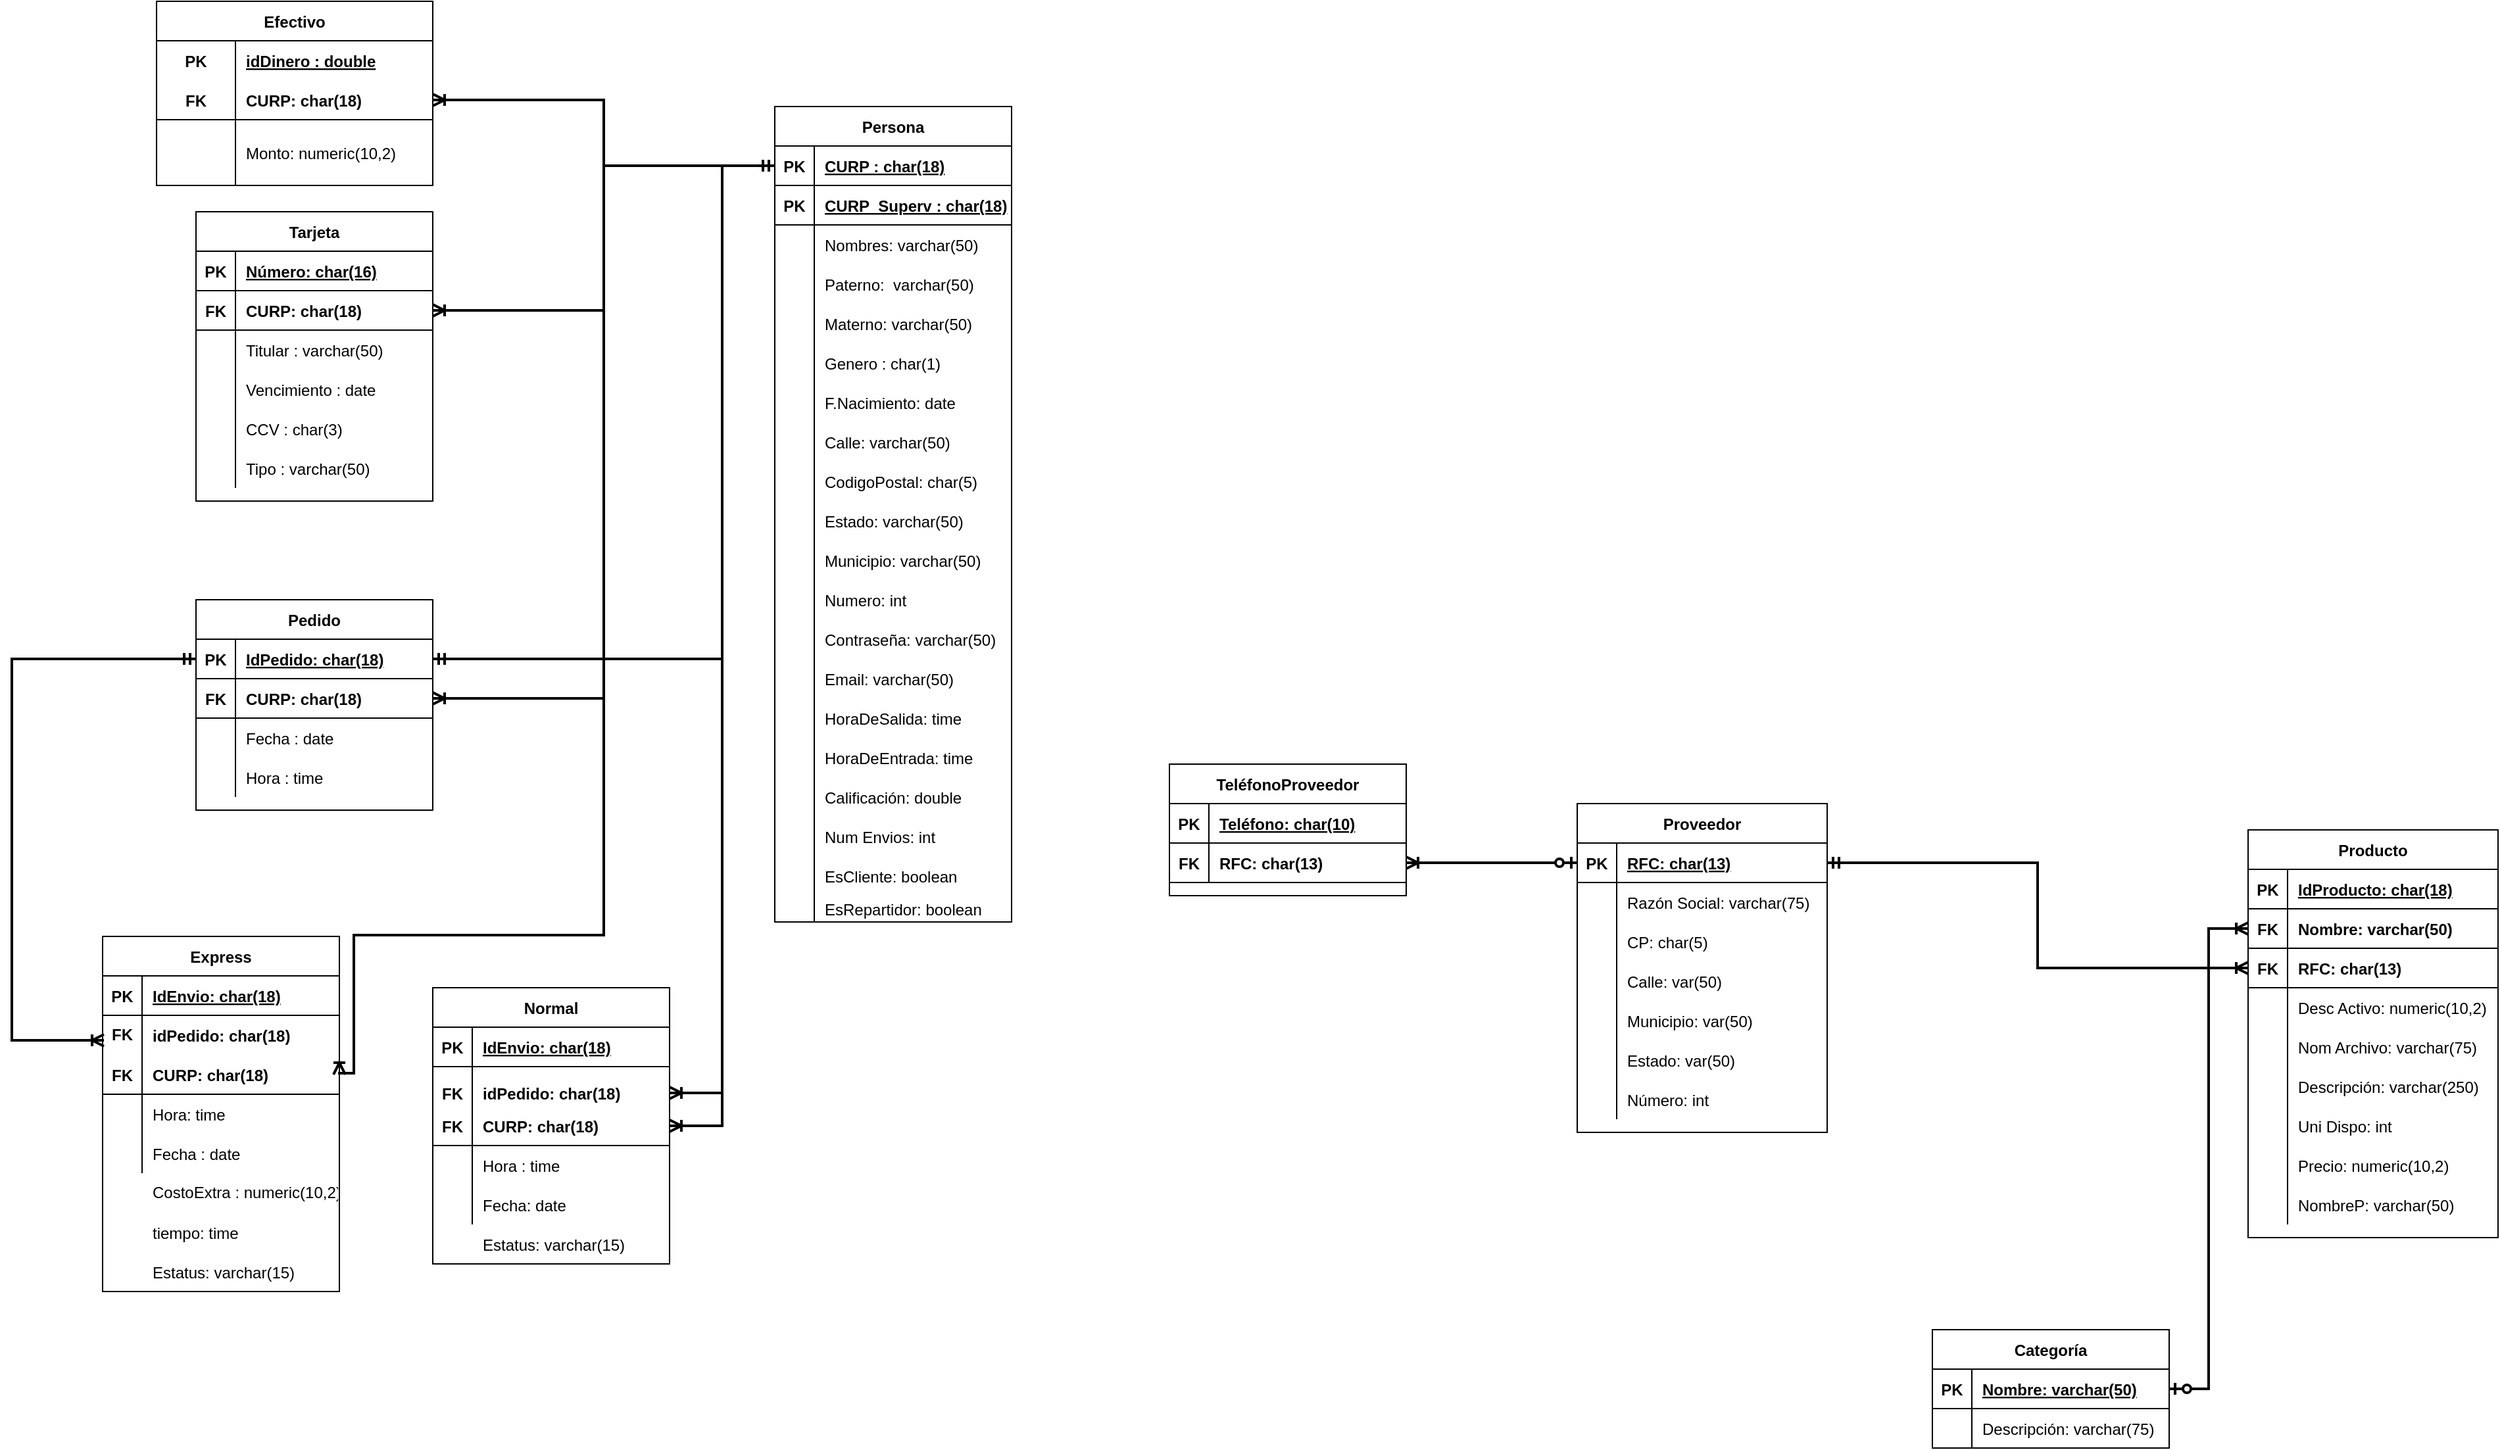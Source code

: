 <mxfile version="15.8.3" type="google"><diagram id="WrwypGetvOLubaLSSLX_" name="Page-1"><mxGraphModel dx="1865" dy="489" grid="1" gridSize="10" guides="1" tooltips="1" connect="1" arrows="1" fold="1" page="1" pageScale="1" pageWidth="827" pageHeight="1169" math="0" shadow="0"><root><mxCell id="0"/><mxCell id="1" parent="0"/><mxCell id="yEBskUvxN5ozWKfnO9Xe-1" value="Proveedor" style="shape=table;startSize=30;container=1;collapsible=1;childLayout=tableLayout;fixedRows=1;rowLines=0;fontStyle=1;align=center;resizeLast=1;" parent="1" vertex="1"><mxGeometry x="930" y="660" width="190" height="250" as="geometry"/></mxCell><mxCell id="yEBskUvxN5ozWKfnO9Xe-2" value="" style="shape=partialRectangle;collapsible=0;dropTarget=0;pointerEvents=0;fillColor=none;top=0;left=0;bottom=1;right=0;points=[[0,0.5],[1,0.5]];portConstraint=eastwest;" parent="yEBskUvxN5ozWKfnO9Xe-1" vertex="1"><mxGeometry y="30" width="190" height="30" as="geometry"/></mxCell><mxCell id="yEBskUvxN5ozWKfnO9Xe-3" value="PK" style="shape=partialRectangle;connectable=0;fillColor=none;top=0;left=0;bottom=0;right=0;fontStyle=1;overflow=hidden;" parent="yEBskUvxN5ozWKfnO9Xe-2" vertex="1"><mxGeometry width="30" height="30" as="geometry"><mxRectangle width="30" height="30" as="alternateBounds"/></mxGeometry></mxCell><mxCell id="yEBskUvxN5ozWKfnO9Xe-4" value="RFC: char(13)" style="shape=partialRectangle;connectable=0;fillColor=none;top=0;left=0;bottom=0;right=0;align=left;spacingLeft=6;fontStyle=5;overflow=hidden;" parent="yEBskUvxN5ozWKfnO9Xe-2" vertex="1"><mxGeometry x="30" width="160" height="30" as="geometry"><mxRectangle width="160" height="30" as="alternateBounds"/></mxGeometry></mxCell><mxCell id="yEBskUvxN5ozWKfnO9Xe-5" value="" style="shape=partialRectangle;collapsible=0;dropTarget=0;pointerEvents=0;fillColor=none;top=0;left=0;bottom=0;right=0;points=[[0,0.5],[1,0.5]];portConstraint=eastwest;" parent="yEBskUvxN5ozWKfnO9Xe-1" vertex="1"><mxGeometry y="60" width="190" height="30" as="geometry"/></mxCell><mxCell id="yEBskUvxN5ozWKfnO9Xe-6" value="" style="shape=partialRectangle;connectable=0;fillColor=none;top=0;left=0;bottom=0;right=0;editable=1;overflow=hidden;" parent="yEBskUvxN5ozWKfnO9Xe-5" vertex="1"><mxGeometry width="30" height="30" as="geometry"><mxRectangle width="30" height="30" as="alternateBounds"/></mxGeometry></mxCell><mxCell id="yEBskUvxN5ozWKfnO9Xe-7" value="Razón Social: varchar(75)" style="shape=partialRectangle;connectable=0;fillColor=none;top=0;left=0;bottom=0;right=0;align=left;spacingLeft=6;overflow=hidden;" parent="yEBskUvxN5ozWKfnO9Xe-5" vertex="1"><mxGeometry x="30" width="160" height="30" as="geometry"><mxRectangle width="160" height="30" as="alternateBounds"/></mxGeometry></mxCell><mxCell id="yEBskUvxN5ozWKfnO9Xe-8" value="" style="shape=partialRectangle;collapsible=0;dropTarget=0;pointerEvents=0;fillColor=none;top=0;left=0;bottom=0;right=0;points=[[0,0.5],[1,0.5]];portConstraint=eastwest;" parent="yEBskUvxN5ozWKfnO9Xe-1" vertex="1"><mxGeometry y="90" width="190" height="30" as="geometry"/></mxCell><mxCell id="yEBskUvxN5ozWKfnO9Xe-9" value="" style="shape=partialRectangle;connectable=0;fillColor=none;top=0;left=0;bottom=0;right=0;editable=1;overflow=hidden;" parent="yEBskUvxN5ozWKfnO9Xe-8" vertex="1"><mxGeometry width="30" height="30" as="geometry"><mxRectangle width="30" height="30" as="alternateBounds"/></mxGeometry></mxCell><mxCell id="yEBskUvxN5ozWKfnO9Xe-10" value="CP: char(5)" style="shape=partialRectangle;connectable=0;fillColor=none;top=0;left=0;bottom=0;right=0;align=left;spacingLeft=6;overflow=hidden;" parent="yEBskUvxN5ozWKfnO9Xe-8" vertex="1"><mxGeometry x="30" width="160" height="30" as="geometry"><mxRectangle width="160" height="30" as="alternateBounds"/></mxGeometry></mxCell><mxCell id="yEBskUvxN5ozWKfnO9Xe-11" value="" style="shape=partialRectangle;collapsible=0;dropTarget=0;pointerEvents=0;fillColor=none;top=0;left=0;bottom=0;right=0;points=[[0,0.5],[1,0.5]];portConstraint=eastwest;" parent="yEBskUvxN5ozWKfnO9Xe-1" vertex="1"><mxGeometry y="120" width="190" height="30" as="geometry"/></mxCell><mxCell id="yEBskUvxN5ozWKfnO9Xe-12" value="" style="shape=partialRectangle;connectable=0;fillColor=none;top=0;left=0;bottom=0;right=0;editable=1;overflow=hidden;" parent="yEBskUvxN5ozWKfnO9Xe-11" vertex="1"><mxGeometry width="30" height="30" as="geometry"><mxRectangle width="30" height="30" as="alternateBounds"/></mxGeometry></mxCell><mxCell id="yEBskUvxN5ozWKfnO9Xe-13" value="Calle: var(50)" style="shape=partialRectangle;connectable=0;fillColor=none;top=0;left=0;bottom=0;right=0;align=left;spacingLeft=6;overflow=hidden;" parent="yEBskUvxN5ozWKfnO9Xe-11" vertex="1"><mxGeometry x="30" width="160" height="30" as="geometry"><mxRectangle width="160" height="30" as="alternateBounds"/></mxGeometry></mxCell><mxCell id="yEBskUvxN5ozWKfnO9Xe-27" value="" style="shape=partialRectangle;collapsible=0;dropTarget=0;pointerEvents=0;fillColor=none;top=0;left=0;bottom=0;right=0;points=[[0,0.5],[1,0.5]];portConstraint=eastwest;" parent="yEBskUvxN5ozWKfnO9Xe-1" vertex="1"><mxGeometry y="150" width="190" height="30" as="geometry"/></mxCell><mxCell id="yEBskUvxN5ozWKfnO9Xe-28" value="" style="shape=partialRectangle;connectable=0;fillColor=none;top=0;left=0;bottom=0;right=0;editable=1;overflow=hidden;" parent="yEBskUvxN5ozWKfnO9Xe-27" vertex="1"><mxGeometry width="30" height="30" as="geometry"><mxRectangle width="30" height="30" as="alternateBounds"/></mxGeometry></mxCell><mxCell id="yEBskUvxN5ozWKfnO9Xe-29" value="Municipio: var(50)" style="shape=partialRectangle;connectable=0;fillColor=none;top=0;left=0;bottom=0;right=0;align=left;spacingLeft=6;overflow=hidden;" parent="yEBskUvxN5ozWKfnO9Xe-27" vertex="1"><mxGeometry x="30" width="160" height="30" as="geometry"><mxRectangle width="160" height="30" as="alternateBounds"/></mxGeometry></mxCell><mxCell id="yEBskUvxN5ozWKfnO9Xe-30" value="" style="shape=partialRectangle;collapsible=0;dropTarget=0;pointerEvents=0;fillColor=none;top=0;left=0;bottom=0;right=0;points=[[0,0.5],[1,0.5]];portConstraint=eastwest;" parent="yEBskUvxN5ozWKfnO9Xe-1" vertex="1"><mxGeometry y="180" width="190" height="30" as="geometry"/></mxCell><mxCell id="yEBskUvxN5ozWKfnO9Xe-31" value="" style="shape=partialRectangle;connectable=0;fillColor=none;top=0;left=0;bottom=0;right=0;editable=1;overflow=hidden;" parent="yEBskUvxN5ozWKfnO9Xe-30" vertex="1"><mxGeometry width="30" height="30" as="geometry"><mxRectangle width="30" height="30" as="alternateBounds"/></mxGeometry></mxCell><mxCell id="yEBskUvxN5ozWKfnO9Xe-32" value="Estado: var(50)" style="shape=partialRectangle;connectable=0;fillColor=none;top=0;left=0;bottom=0;right=0;align=left;spacingLeft=6;overflow=hidden;" parent="yEBskUvxN5ozWKfnO9Xe-30" vertex="1"><mxGeometry x="30" width="160" height="30" as="geometry"><mxRectangle width="160" height="30" as="alternateBounds"/></mxGeometry></mxCell><mxCell id="yEBskUvxN5ozWKfnO9Xe-33" value="" style="shape=partialRectangle;collapsible=0;dropTarget=0;pointerEvents=0;fillColor=none;top=0;left=0;bottom=0;right=0;points=[[0,0.5],[1,0.5]];portConstraint=eastwest;" parent="yEBskUvxN5ozWKfnO9Xe-1" vertex="1"><mxGeometry y="210" width="190" height="30" as="geometry"/></mxCell><mxCell id="yEBskUvxN5ozWKfnO9Xe-34" value="" style="shape=partialRectangle;connectable=0;fillColor=none;top=0;left=0;bottom=0;right=0;editable=1;overflow=hidden;" parent="yEBskUvxN5ozWKfnO9Xe-33" vertex="1"><mxGeometry width="30" height="30" as="geometry"><mxRectangle width="30" height="30" as="alternateBounds"/></mxGeometry></mxCell><mxCell id="yEBskUvxN5ozWKfnO9Xe-35" value="Número: int" style="shape=partialRectangle;connectable=0;fillColor=none;top=0;left=0;bottom=0;right=0;align=left;spacingLeft=6;overflow=hidden;" parent="yEBskUvxN5ozWKfnO9Xe-33" vertex="1"><mxGeometry x="30" width="160" height="30" as="geometry"><mxRectangle width="160" height="30" as="alternateBounds"/></mxGeometry></mxCell><mxCell id="MnrwJ-259ZTMs-_RLBZ4-1" value="Persona" style="shape=table;startSize=30;container=1;collapsible=1;childLayout=tableLayout;fixedRows=1;rowLines=0;fontStyle=1;align=center;resizeLast=1;" parent="1" vertex="1"><mxGeometry x="320" y="130" width="180" height="620" as="geometry"/></mxCell><mxCell id="MnrwJ-259ZTMs-_RLBZ4-2" value="" style="shape=partialRectangle;collapsible=0;dropTarget=0;pointerEvents=0;fillColor=none;top=0;left=0;bottom=1;right=0;points=[[0,0.5],[1,0.5]];portConstraint=eastwest;" parent="MnrwJ-259ZTMs-_RLBZ4-1" vertex="1"><mxGeometry y="30" width="180" height="30" as="geometry"/></mxCell><mxCell id="MnrwJ-259ZTMs-_RLBZ4-3" value="PK" style="shape=partialRectangle;connectable=0;fillColor=none;top=0;left=0;bottom=0;right=0;fontStyle=1;overflow=hidden;" parent="MnrwJ-259ZTMs-_RLBZ4-2" vertex="1"><mxGeometry width="30" height="30" as="geometry"><mxRectangle width="30" height="30" as="alternateBounds"/></mxGeometry></mxCell><mxCell id="MnrwJ-259ZTMs-_RLBZ4-4" value="CURP : char(18)" style="shape=partialRectangle;connectable=0;fillColor=none;top=0;left=0;bottom=0;right=0;align=left;spacingLeft=6;fontStyle=5;overflow=hidden;" parent="MnrwJ-259ZTMs-_RLBZ4-2" vertex="1"><mxGeometry x="30" width="150" height="30" as="geometry"><mxRectangle width="150" height="30" as="alternateBounds"/></mxGeometry></mxCell><mxCell id="19PMs_tsm8qB3ixB_lkr-1" value="" style="shape=partialRectangle;collapsible=0;dropTarget=0;pointerEvents=0;fillColor=none;top=0;left=0;bottom=1;right=0;points=[[0,0.5],[1,0.5]];portConstraint=eastwest;" vertex="1" parent="MnrwJ-259ZTMs-_RLBZ4-1"><mxGeometry y="60" width="180" height="30" as="geometry"/></mxCell><mxCell id="19PMs_tsm8qB3ixB_lkr-2" value="PK" style="shape=partialRectangle;connectable=0;fillColor=none;top=0;left=0;bottom=0;right=0;fontStyle=1;overflow=hidden;" vertex="1" parent="19PMs_tsm8qB3ixB_lkr-1"><mxGeometry width="30" height="30" as="geometry"><mxRectangle width="30" height="30" as="alternateBounds"/></mxGeometry></mxCell><mxCell id="19PMs_tsm8qB3ixB_lkr-3" value="CURP_Superv : char(18)" style="shape=partialRectangle;connectable=0;fillColor=none;top=0;left=0;bottom=0;right=0;align=left;spacingLeft=6;fontStyle=5;overflow=hidden;" vertex="1" parent="19PMs_tsm8qB3ixB_lkr-1"><mxGeometry x="30" width="150" height="30" as="geometry"><mxRectangle width="150" height="30" as="alternateBounds"/></mxGeometry></mxCell><mxCell id="MnrwJ-259ZTMs-_RLBZ4-5" value="" style="shape=partialRectangle;collapsible=0;dropTarget=0;pointerEvents=0;fillColor=none;top=0;left=0;bottom=0;right=0;points=[[0,0.5],[1,0.5]];portConstraint=eastwest;" parent="MnrwJ-259ZTMs-_RLBZ4-1" vertex="1"><mxGeometry y="90" width="180" height="30" as="geometry"/></mxCell><mxCell id="MnrwJ-259ZTMs-_RLBZ4-6" value="" style="shape=partialRectangle;connectable=0;fillColor=none;top=0;left=0;bottom=0;right=0;editable=1;overflow=hidden;" parent="MnrwJ-259ZTMs-_RLBZ4-5" vertex="1"><mxGeometry width="30" height="30" as="geometry"><mxRectangle width="30" height="30" as="alternateBounds"/></mxGeometry></mxCell><mxCell id="MnrwJ-259ZTMs-_RLBZ4-7" value="Nombres: varchar(50)" style="shape=partialRectangle;connectable=0;fillColor=none;top=0;left=0;bottom=0;right=0;align=left;spacingLeft=6;overflow=hidden;" parent="MnrwJ-259ZTMs-_RLBZ4-5" vertex="1"><mxGeometry x="30" width="150" height="30" as="geometry"><mxRectangle width="150" height="30" as="alternateBounds"/></mxGeometry></mxCell><mxCell id="MnrwJ-259ZTMs-_RLBZ4-8" value="" style="shape=partialRectangle;collapsible=0;dropTarget=0;pointerEvents=0;fillColor=none;top=0;left=0;bottom=0;right=0;points=[[0,0.5],[1,0.5]];portConstraint=eastwest;" parent="MnrwJ-259ZTMs-_RLBZ4-1" vertex="1"><mxGeometry y="120" width="180" height="30" as="geometry"/></mxCell><mxCell id="MnrwJ-259ZTMs-_RLBZ4-9" value="" style="shape=partialRectangle;connectable=0;fillColor=none;top=0;left=0;bottom=0;right=0;editable=1;overflow=hidden;" parent="MnrwJ-259ZTMs-_RLBZ4-8" vertex="1"><mxGeometry width="30" height="30" as="geometry"><mxRectangle width="30" height="30" as="alternateBounds"/></mxGeometry></mxCell><mxCell id="MnrwJ-259ZTMs-_RLBZ4-10" value="Paterno:  varchar(50)" style="shape=partialRectangle;connectable=0;fillColor=none;top=0;left=0;bottom=0;right=0;align=left;spacingLeft=6;overflow=hidden;" parent="MnrwJ-259ZTMs-_RLBZ4-8" vertex="1"><mxGeometry x="30" width="150" height="30" as="geometry"><mxRectangle width="150" height="30" as="alternateBounds"/></mxGeometry></mxCell><mxCell id="jJfMGaMIoLnIQ-fPIafq-4" value="" style="shape=partialRectangle;collapsible=0;dropTarget=0;pointerEvents=0;fillColor=none;top=0;left=0;bottom=0;right=0;points=[[0,0.5],[1,0.5]];portConstraint=eastwest;" parent="MnrwJ-259ZTMs-_RLBZ4-1" vertex="1"><mxGeometry y="150" width="180" height="30" as="geometry"/></mxCell><mxCell id="jJfMGaMIoLnIQ-fPIafq-5" value="" style="shape=partialRectangle;connectable=0;fillColor=none;top=0;left=0;bottom=0;right=0;editable=1;overflow=hidden;" parent="jJfMGaMIoLnIQ-fPIafq-4" vertex="1"><mxGeometry width="30" height="30" as="geometry"><mxRectangle width="30" height="30" as="alternateBounds"/></mxGeometry></mxCell><mxCell id="jJfMGaMIoLnIQ-fPIafq-6" value="Materno: varchar(50)" style="shape=partialRectangle;connectable=0;fillColor=none;top=0;left=0;bottom=0;right=0;align=left;spacingLeft=6;overflow=hidden;" parent="jJfMGaMIoLnIQ-fPIafq-4" vertex="1"><mxGeometry x="30" width="150" height="30" as="geometry"><mxRectangle width="150" height="30" as="alternateBounds"/></mxGeometry></mxCell><mxCell id="jJfMGaMIoLnIQ-fPIafq-7" value="" style="shape=partialRectangle;collapsible=0;dropTarget=0;pointerEvents=0;fillColor=none;top=0;left=0;bottom=0;right=0;points=[[0,0.5],[1,0.5]];portConstraint=eastwest;" parent="MnrwJ-259ZTMs-_RLBZ4-1" vertex="1"><mxGeometry y="180" width="180" height="30" as="geometry"/></mxCell><mxCell id="jJfMGaMIoLnIQ-fPIafq-8" value="" style="shape=partialRectangle;connectable=0;fillColor=none;top=0;left=0;bottom=0;right=0;editable=1;overflow=hidden;" parent="jJfMGaMIoLnIQ-fPIafq-7" vertex="1"><mxGeometry width="30" height="30" as="geometry"><mxRectangle width="30" height="30" as="alternateBounds"/></mxGeometry></mxCell><mxCell id="jJfMGaMIoLnIQ-fPIafq-9" value="Genero : char(1)" style="shape=partialRectangle;connectable=0;fillColor=none;top=0;left=0;bottom=0;right=0;align=left;spacingLeft=6;overflow=hidden;" parent="jJfMGaMIoLnIQ-fPIafq-7" vertex="1"><mxGeometry x="30" width="150" height="30" as="geometry"><mxRectangle width="150" height="30" as="alternateBounds"/></mxGeometry></mxCell><mxCell id="jJfMGaMIoLnIQ-fPIafq-10" value="" style="shape=partialRectangle;collapsible=0;dropTarget=0;pointerEvents=0;fillColor=none;top=0;left=0;bottom=0;right=0;points=[[0,0.5],[1,0.5]];portConstraint=eastwest;" parent="MnrwJ-259ZTMs-_RLBZ4-1" vertex="1"><mxGeometry y="210" width="180" height="30" as="geometry"/></mxCell><mxCell id="jJfMGaMIoLnIQ-fPIafq-11" value="" style="shape=partialRectangle;connectable=0;fillColor=none;top=0;left=0;bottom=0;right=0;editable=1;overflow=hidden;" parent="jJfMGaMIoLnIQ-fPIafq-10" vertex="1"><mxGeometry width="30" height="30" as="geometry"><mxRectangle width="30" height="30" as="alternateBounds"/></mxGeometry></mxCell><mxCell id="jJfMGaMIoLnIQ-fPIafq-12" value="F.Nacimiento: date" style="shape=partialRectangle;connectable=0;fillColor=none;top=0;left=0;bottom=0;right=0;align=left;spacingLeft=6;overflow=hidden;" parent="jJfMGaMIoLnIQ-fPIafq-10" vertex="1"><mxGeometry x="30" width="150" height="30" as="geometry"><mxRectangle width="150" height="30" as="alternateBounds"/></mxGeometry></mxCell><mxCell id="jJfMGaMIoLnIQ-fPIafq-13" value="" style="shape=partialRectangle;collapsible=0;dropTarget=0;pointerEvents=0;fillColor=none;top=0;left=0;bottom=0;right=0;points=[[0,0.5],[1,0.5]];portConstraint=eastwest;" parent="MnrwJ-259ZTMs-_RLBZ4-1" vertex="1"><mxGeometry y="240" width="180" height="30" as="geometry"/></mxCell><mxCell id="jJfMGaMIoLnIQ-fPIafq-14" value="" style="shape=partialRectangle;connectable=0;fillColor=none;top=0;left=0;bottom=0;right=0;editable=1;overflow=hidden;" parent="jJfMGaMIoLnIQ-fPIafq-13" vertex="1"><mxGeometry width="30" height="30" as="geometry"><mxRectangle width="30" height="30" as="alternateBounds"/></mxGeometry></mxCell><mxCell id="jJfMGaMIoLnIQ-fPIafq-15" value="Calle: varchar(50)" style="shape=partialRectangle;connectable=0;fillColor=none;top=0;left=0;bottom=0;right=0;align=left;spacingLeft=6;overflow=hidden;" parent="jJfMGaMIoLnIQ-fPIafq-13" vertex="1"><mxGeometry x="30" width="150" height="30" as="geometry"><mxRectangle width="150" height="30" as="alternateBounds"/></mxGeometry></mxCell><mxCell id="jJfMGaMIoLnIQ-fPIafq-16" value="" style="shape=partialRectangle;collapsible=0;dropTarget=0;pointerEvents=0;fillColor=none;top=0;left=0;bottom=0;right=0;points=[[0,0.5],[1,0.5]];portConstraint=eastwest;" parent="MnrwJ-259ZTMs-_RLBZ4-1" vertex="1"><mxGeometry y="270" width="180" height="30" as="geometry"/></mxCell><mxCell id="jJfMGaMIoLnIQ-fPIafq-17" value="" style="shape=partialRectangle;connectable=0;fillColor=none;top=0;left=0;bottom=0;right=0;editable=1;overflow=hidden;" parent="jJfMGaMIoLnIQ-fPIafq-16" vertex="1"><mxGeometry width="30" height="30" as="geometry"><mxRectangle width="30" height="30" as="alternateBounds"/></mxGeometry></mxCell><mxCell id="jJfMGaMIoLnIQ-fPIafq-18" value="CodigoPostal: char(5)" style="shape=partialRectangle;connectable=0;fillColor=none;top=0;left=0;bottom=0;right=0;align=left;spacingLeft=6;overflow=hidden;" parent="jJfMGaMIoLnIQ-fPIafq-16" vertex="1"><mxGeometry x="30" width="150" height="30" as="geometry"><mxRectangle width="150" height="30" as="alternateBounds"/></mxGeometry></mxCell><mxCell id="jJfMGaMIoLnIQ-fPIafq-19" value="" style="shape=partialRectangle;collapsible=0;dropTarget=0;pointerEvents=0;fillColor=none;top=0;left=0;bottom=0;right=0;points=[[0,0.5],[1,0.5]];portConstraint=eastwest;" parent="MnrwJ-259ZTMs-_RLBZ4-1" vertex="1"><mxGeometry y="300" width="180" height="30" as="geometry"/></mxCell><mxCell id="jJfMGaMIoLnIQ-fPIafq-20" value="" style="shape=partialRectangle;connectable=0;fillColor=none;top=0;left=0;bottom=0;right=0;editable=1;overflow=hidden;" parent="jJfMGaMIoLnIQ-fPIafq-19" vertex="1"><mxGeometry width="30" height="30" as="geometry"><mxRectangle width="30" height="30" as="alternateBounds"/></mxGeometry></mxCell><mxCell id="jJfMGaMIoLnIQ-fPIafq-21" value="Estado: varchar(50)" style="shape=partialRectangle;connectable=0;fillColor=none;top=0;left=0;bottom=0;right=0;align=left;spacingLeft=6;overflow=hidden;" parent="jJfMGaMIoLnIQ-fPIafq-19" vertex="1"><mxGeometry x="30" width="150" height="30" as="geometry"><mxRectangle width="150" height="30" as="alternateBounds"/></mxGeometry></mxCell><mxCell id="jJfMGaMIoLnIQ-fPIafq-22" value="" style="shape=partialRectangle;collapsible=0;dropTarget=0;pointerEvents=0;fillColor=none;top=0;left=0;bottom=0;right=0;points=[[0,0.5],[1,0.5]];portConstraint=eastwest;" parent="MnrwJ-259ZTMs-_RLBZ4-1" vertex="1"><mxGeometry y="330" width="180" height="30" as="geometry"/></mxCell><mxCell id="jJfMGaMIoLnIQ-fPIafq-23" value="" style="shape=partialRectangle;connectable=0;fillColor=none;top=0;left=0;bottom=0;right=0;editable=1;overflow=hidden;" parent="jJfMGaMIoLnIQ-fPIafq-22" vertex="1"><mxGeometry width="30" height="30" as="geometry"><mxRectangle width="30" height="30" as="alternateBounds"/></mxGeometry></mxCell><mxCell id="jJfMGaMIoLnIQ-fPIafq-24" value="Municipio: varchar(50)" style="shape=partialRectangle;connectable=0;fillColor=none;top=0;left=0;bottom=0;right=0;align=left;spacingLeft=6;overflow=hidden;" parent="jJfMGaMIoLnIQ-fPIafq-22" vertex="1"><mxGeometry x="30" width="150" height="30" as="geometry"><mxRectangle width="150" height="30" as="alternateBounds"/></mxGeometry></mxCell><mxCell id="jJfMGaMIoLnIQ-fPIafq-25" value="" style="shape=partialRectangle;collapsible=0;dropTarget=0;pointerEvents=0;fillColor=none;top=0;left=0;bottom=0;right=0;points=[[0,0.5],[1,0.5]];portConstraint=eastwest;" parent="MnrwJ-259ZTMs-_RLBZ4-1" vertex="1"><mxGeometry y="360" width="180" height="30" as="geometry"/></mxCell><mxCell id="jJfMGaMIoLnIQ-fPIafq-26" value="" style="shape=partialRectangle;connectable=0;fillColor=none;top=0;left=0;bottom=0;right=0;editable=1;overflow=hidden;" parent="jJfMGaMIoLnIQ-fPIafq-25" vertex="1"><mxGeometry width="30" height="30" as="geometry"><mxRectangle width="30" height="30" as="alternateBounds"/></mxGeometry></mxCell><mxCell id="jJfMGaMIoLnIQ-fPIafq-27" value="Numero: int" style="shape=partialRectangle;connectable=0;fillColor=none;top=0;left=0;bottom=0;right=0;align=left;spacingLeft=6;overflow=hidden;" parent="jJfMGaMIoLnIQ-fPIafq-25" vertex="1"><mxGeometry x="30" width="150" height="30" as="geometry"><mxRectangle width="150" height="30" as="alternateBounds"/></mxGeometry></mxCell><mxCell id="jJfMGaMIoLnIQ-fPIafq-28" value="" style="shape=partialRectangle;collapsible=0;dropTarget=0;pointerEvents=0;fillColor=none;top=0;left=0;bottom=0;right=0;points=[[0,0.5],[1,0.5]];portConstraint=eastwest;" parent="MnrwJ-259ZTMs-_RLBZ4-1" vertex="1"><mxGeometry y="390" width="180" height="30" as="geometry"/></mxCell><mxCell id="jJfMGaMIoLnIQ-fPIafq-29" value="" style="shape=partialRectangle;connectable=0;fillColor=none;top=0;left=0;bottom=0;right=0;editable=1;overflow=hidden;" parent="jJfMGaMIoLnIQ-fPIafq-28" vertex="1"><mxGeometry width="30" height="30" as="geometry"><mxRectangle width="30" height="30" as="alternateBounds"/></mxGeometry></mxCell><mxCell id="jJfMGaMIoLnIQ-fPIafq-30" value="Contraseña: varchar(50)" style="shape=partialRectangle;connectable=0;fillColor=none;top=0;left=0;bottom=0;right=0;align=left;spacingLeft=6;overflow=hidden;" parent="jJfMGaMIoLnIQ-fPIafq-28" vertex="1"><mxGeometry x="30" width="150" height="30" as="geometry"><mxRectangle width="150" height="30" as="alternateBounds"/></mxGeometry></mxCell><mxCell id="jJfMGaMIoLnIQ-fPIafq-31" value="" style="shape=partialRectangle;collapsible=0;dropTarget=0;pointerEvents=0;fillColor=none;top=0;left=0;bottom=0;right=0;points=[[0,0.5],[1,0.5]];portConstraint=eastwest;" parent="MnrwJ-259ZTMs-_RLBZ4-1" vertex="1"><mxGeometry y="420" width="180" height="30" as="geometry"/></mxCell><mxCell id="jJfMGaMIoLnIQ-fPIafq-32" value="" style="shape=partialRectangle;connectable=0;fillColor=none;top=0;left=0;bottom=0;right=0;editable=1;overflow=hidden;" parent="jJfMGaMIoLnIQ-fPIafq-31" vertex="1"><mxGeometry width="30" height="30" as="geometry"><mxRectangle width="30" height="30" as="alternateBounds"/></mxGeometry></mxCell><mxCell id="jJfMGaMIoLnIQ-fPIafq-33" value="Email: varchar(50)" style="shape=partialRectangle;connectable=0;fillColor=none;top=0;left=0;bottom=0;right=0;align=left;spacingLeft=6;overflow=hidden;" parent="jJfMGaMIoLnIQ-fPIafq-31" vertex="1"><mxGeometry x="30" width="150" height="30" as="geometry"><mxRectangle width="150" height="30" as="alternateBounds"/></mxGeometry></mxCell><mxCell id="jJfMGaMIoLnIQ-fPIafq-34" value="" style="shape=partialRectangle;collapsible=0;dropTarget=0;pointerEvents=0;fillColor=none;top=0;left=0;bottom=0;right=0;points=[[0,0.5],[1,0.5]];portConstraint=eastwest;" parent="MnrwJ-259ZTMs-_RLBZ4-1" vertex="1"><mxGeometry y="450" width="180" height="30" as="geometry"/></mxCell><mxCell id="jJfMGaMIoLnIQ-fPIafq-35" value="" style="shape=partialRectangle;connectable=0;fillColor=none;top=0;left=0;bottom=0;right=0;editable=1;overflow=hidden;" parent="jJfMGaMIoLnIQ-fPIafq-34" vertex="1"><mxGeometry width="30" height="30" as="geometry"><mxRectangle width="30" height="30" as="alternateBounds"/></mxGeometry></mxCell><mxCell id="jJfMGaMIoLnIQ-fPIafq-36" value="HoraDeSalida: time" style="shape=partialRectangle;connectable=0;fillColor=none;top=0;left=0;bottom=0;right=0;align=left;spacingLeft=6;overflow=hidden;" parent="jJfMGaMIoLnIQ-fPIafq-34" vertex="1"><mxGeometry x="30" width="150" height="30" as="geometry"><mxRectangle width="150" height="30" as="alternateBounds"/></mxGeometry></mxCell><mxCell id="jJfMGaMIoLnIQ-fPIafq-37" value="" style="shape=partialRectangle;collapsible=0;dropTarget=0;pointerEvents=0;fillColor=none;top=0;left=0;bottom=0;right=0;points=[[0,0.5],[1,0.5]];portConstraint=eastwest;" parent="MnrwJ-259ZTMs-_RLBZ4-1" vertex="1"><mxGeometry y="480" width="180" height="30" as="geometry"/></mxCell><mxCell id="jJfMGaMIoLnIQ-fPIafq-38" value="" style="shape=partialRectangle;connectable=0;fillColor=none;top=0;left=0;bottom=0;right=0;editable=1;overflow=hidden;" parent="jJfMGaMIoLnIQ-fPIafq-37" vertex="1"><mxGeometry width="30" height="30" as="geometry"><mxRectangle width="30" height="30" as="alternateBounds"/></mxGeometry></mxCell><mxCell id="jJfMGaMIoLnIQ-fPIafq-39" value="HoraDeEntrada: time " style="shape=partialRectangle;connectable=0;fillColor=none;top=0;left=0;bottom=0;right=0;align=left;spacingLeft=6;overflow=hidden;" parent="jJfMGaMIoLnIQ-fPIafq-37" vertex="1"><mxGeometry x="30" width="150" height="30" as="geometry"><mxRectangle width="150" height="30" as="alternateBounds"/></mxGeometry></mxCell><mxCell id="jJfMGaMIoLnIQ-fPIafq-40" value="" style="shape=partialRectangle;collapsible=0;dropTarget=0;pointerEvents=0;fillColor=none;top=0;left=0;bottom=0;right=0;points=[[0,0.5],[1,0.5]];portConstraint=eastwest;" parent="MnrwJ-259ZTMs-_RLBZ4-1" vertex="1"><mxGeometry y="510" width="180" height="30" as="geometry"/></mxCell><mxCell id="jJfMGaMIoLnIQ-fPIafq-41" value="" style="shape=partialRectangle;connectable=0;fillColor=none;top=0;left=0;bottom=0;right=0;editable=1;overflow=hidden;" parent="jJfMGaMIoLnIQ-fPIafq-40" vertex="1"><mxGeometry width="30" height="30" as="geometry"><mxRectangle width="30" height="30" as="alternateBounds"/></mxGeometry></mxCell><mxCell id="jJfMGaMIoLnIQ-fPIafq-42" value="Calificación: double" style="shape=partialRectangle;connectable=0;fillColor=none;top=0;left=0;bottom=0;right=0;align=left;spacingLeft=6;overflow=hidden;" parent="jJfMGaMIoLnIQ-fPIafq-40" vertex="1"><mxGeometry x="30" width="150" height="30" as="geometry"><mxRectangle width="150" height="30" as="alternateBounds"/></mxGeometry></mxCell><mxCell id="jJfMGaMIoLnIQ-fPIafq-43" value="" style="shape=partialRectangle;collapsible=0;dropTarget=0;pointerEvents=0;fillColor=none;top=0;left=0;bottom=0;right=0;points=[[0,0.5],[1,0.5]];portConstraint=eastwest;" parent="MnrwJ-259ZTMs-_RLBZ4-1" vertex="1"><mxGeometry y="540" width="180" height="30" as="geometry"/></mxCell><mxCell id="jJfMGaMIoLnIQ-fPIafq-44" value="" style="shape=partialRectangle;connectable=0;fillColor=none;top=0;left=0;bottom=0;right=0;editable=1;overflow=hidden;" parent="jJfMGaMIoLnIQ-fPIafq-43" vertex="1"><mxGeometry width="30" height="30" as="geometry"><mxRectangle width="30" height="30" as="alternateBounds"/></mxGeometry></mxCell><mxCell id="jJfMGaMIoLnIQ-fPIafq-45" value="Num Envios: int " style="shape=partialRectangle;connectable=0;fillColor=none;top=0;left=0;bottom=0;right=0;align=left;spacingLeft=6;overflow=hidden;" parent="jJfMGaMIoLnIQ-fPIafq-43" vertex="1"><mxGeometry x="30" width="150" height="30" as="geometry"><mxRectangle width="150" height="30" as="alternateBounds"/></mxGeometry></mxCell><mxCell id="jJfMGaMIoLnIQ-fPIafq-46" value="" style="shape=partialRectangle;collapsible=0;dropTarget=0;pointerEvents=0;fillColor=none;top=0;left=0;bottom=0;right=0;points=[[0,0.5],[1,0.5]];portConstraint=eastwest;" parent="MnrwJ-259ZTMs-_RLBZ4-1" vertex="1"><mxGeometry y="570" width="180" height="30" as="geometry"/></mxCell><mxCell id="jJfMGaMIoLnIQ-fPIafq-47" value="" style="shape=partialRectangle;connectable=0;fillColor=none;top=0;left=0;bottom=0;right=0;editable=1;overflow=hidden;" parent="jJfMGaMIoLnIQ-fPIafq-46" vertex="1"><mxGeometry width="30" height="30" as="geometry"><mxRectangle width="30" height="30" as="alternateBounds"/></mxGeometry></mxCell><mxCell id="jJfMGaMIoLnIQ-fPIafq-48" value="EsCliente: boolean" style="shape=partialRectangle;connectable=0;fillColor=none;top=0;left=0;bottom=0;right=0;align=left;spacingLeft=6;overflow=hidden;" parent="jJfMGaMIoLnIQ-fPIafq-46" vertex="1"><mxGeometry x="30" width="150" height="30" as="geometry"><mxRectangle width="150" height="30" as="alternateBounds"/></mxGeometry></mxCell><mxCell id="jJfMGaMIoLnIQ-fPIafq-49" value="" style="shape=partialRectangle;collapsible=0;dropTarget=0;pointerEvents=0;fillColor=none;top=0;left=0;bottom=0;right=0;points=[[0,0.5],[1,0.5]];portConstraint=eastwest;" parent="MnrwJ-259ZTMs-_RLBZ4-1" vertex="1"><mxGeometry y="600" width="180" height="20" as="geometry"/></mxCell><mxCell id="jJfMGaMIoLnIQ-fPIafq-50" value="" style="shape=partialRectangle;connectable=0;fillColor=none;top=0;left=0;bottom=0;right=0;editable=1;overflow=hidden;" parent="jJfMGaMIoLnIQ-fPIafq-49" vertex="1"><mxGeometry width="30" height="20" as="geometry"><mxRectangle width="30" height="20" as="alternateBounds"/></mxGeometry></mxCell><mxCell id="jJfMGaMIoLnIQ-fPIafq-51" value="EsRepartidor: boolean" style="shape=partialRectangle;connectable=0;fillColor=none;top=0;left=0;bottom=0;right=0;align=left;spacingLeft=6;overflow=hidden;" parent="jJfMGaMIoLnIQ-fPIafq-49" vertex="1"><mxGeometry x="30" width="150" height="20" as="geometry"><mxRectangle width="150" height="20" as="alternateBounds"/></mxGeometry></mxCell><mxCell id="TZaUWgH701-2E0mjvrld-1" value="Pedido" style="shape=table;startSize=30;container=1;collapsible=1;childLayout=tableLayout;fixedRows=1;rowLines=0;fontStyle=1;align=center;resizeLast=1;" parent="1" vertex="1"><mxGeometry x="-120" y="505" width="180" height="160" as="geometry"/></mxCell><mxCell id="TZaUWgH701-2E0mjvrld-2" value="" style="shape=partialRectangle;collapsible=0;dropTarget=0;pointerEvents=0;fillColor=none;top=0;left=0;bottom=1;right=0;points=[[0,0.5],[1,0.5]];portConstraint=eastwest;" parent="TZaUWgH701-2E0mjvrld-1" vertex="1"><mxGeometry y="30" width="180" height="30" as="geometry"/></mxCell><mxCell id="TZaUWgH701-2E0mjvrld-3" value="PK" style="shape=partialRectangle;connectable=0;fillColor=none;top=0;left=0;bottom=0;right=0;fontStyle=1;overflow=hidden;" parent="TZaUWgH701-2E0mjvrld-2" vertex="1"><mxGeometry width="30" height="30" as="geometry"><mxRectangle width="30" height="30" as="alternateBounds"/></mxGeometry></mxCell><mxCell id="TZaUWgH701-2E0mjvrld-4" value="IdPedido: char(18)" style="shape=partialRectangle;connectable=0;fillColor=none;top=0;left=0;bottom=0;right=0;align=left;spacingLeft=6;fontStyle=5;overflow=hidden;" parent="TZaUWgH701-2E0mjvrld-2" vertex="1"><mxGeometry x="30" width="150" height="30" as="geometry"><mxRectangle width="150" height="30" as="alternateBounds"/></mxGeometry></mxCell><mxCell id="TZaUWgH701-2E0mjvrld-27" value="" style="shape=partialRectangle;collapsible=0;dropTarget=0;pointerEvents=0;fillColor=none;top=0;left=0;bottom=1;right=0;points=[[0,0.5],[1,0.5]];portConstraint=eastwest;" parent="TZaUWgH701-2E0mjvrld-1" vertex="1"><mxGeometry y="60" width="180" height="30" as="geometry"/></mxCell><mxCell id="TZaUWgH701-2E0mjvrld-28" value="FK" style="shape=partialRectangle;connectable=0;fillColor=none;top=0;left=0;bottom=0;right=0;fontStyle=1;overflow=hidden;" parent="TZaUWgH701-2E0mjvrld-27" vertex="1"><mxGeometry width="30" height="30" as="geometry"><mxRectangle width="30" height="30" as="alternateBounds"/></mxGeometry></mxCell><mxCell id="TZaUWgH701-2E0mjvrld-29" value="CURP: char(18)" style="shape=partialRectangle;connectable=0;fillColor=none;top=0;left=0;bottom=0;right=0;align=left;spacingLeft=6;fontStyle=1;overflow=hidden;" parent="TZaUWgH701-2E0mjvrld-27" vertex="1"><mxGeometry x="30" width="150" height="30" as="geometry"><mxRectangle width="150" height="30" as="alternateBounds"/></mxGeometry></mxCell><mxCell id="TZaUWgH701-2E0mjvrld-5" value="" style="shape=partialRectangle;collapsible=0;dropTarget=0;pointerEvents=0;fillColor=none;top=0;left=0;bottom=0;right=0;points=[[0,0.5],[1,0.5]];portConstraint=eastwest;" parent="TZaUWgH701-2E0mjvrld-1" vertex="1"><mxGeometry y="90" width="180" height="30" as="geometry"/></mxCell><mxCell id="TZaUWgH701-2E0mjvrld-6" value="" style="shape=partialRectangle;connectable=0;fillColor=none;top=0;left=0;bottom=0;right=0;editable=1;overflow=hidden;" parent="TZaUWgH701-2E0mjvrld-5" vertex="1"><mxGeometry width="30" height="30" as="geometry"><mxRectangle width="30" height="30" as="alternateBounds"/></mxGeometry></mxCell><mxCell id="TZaUWgH701-2E0mjvrld-7" value="Fecha : date" style="shape=partialRectangle;connectable=0;fillColor=none;top=0;left=0;bottom=0;right=0;align=left;spacingLeft=6;overflow=hidden;" parent="TZaUWgH701-2E0mjvrld-5" vertex="1"><mxGeometry x="30" width="150" height="30" as="geometry"><mxRectangle width="150" height="30" as="alternateBounds"/></mxGeometry></mxCell><mxCell id="TZaUWgH701-2E0mjvrld-8" value="" style="shape=partialRectangle;collapsible=0;dropTarget=0;pointerEvents=0;fillColor=none;top=0;left=0;bottom=0;right=0;points=[[0,0.5],[1,0.5]];portConstraint=eastwest;" parent="TZaUWgH701-2E0mjvrld-1" vertex="1"><mxGeometry y="120" width="180" height="30" as="geometry"/></mxCell><mxCell id="TZaUWgH701-2E0mjvrld-9" value="" style="shape=partialRectangle;connectable=0;fillColor=none;top=0;left=0;bottom=0;right=0;editable=1;overflow=hidden;" parent="TZaUWgH701-2E0mjvrld-8" vertex="1"><mxGeometry width="30" height="30" as="geometry"><mxRectangle width="30" height="30" as="alternateBounds"/></mxGeometry></mxCell><mxCell id="TZaUWgH701-2E0mjvrld-10" value="Hora : time" style="shape=partialRectangle;connectable=0;fillColor=none;top=0;left=0;bottom=0;right=0;align=left;spacingLeft=6;overflow=hidden;" parent="TZaUWgH701-2E0mjvrld-8" vertex="1"><mxGeometry x="30" width="150" height="30" as="geometry"><mxRectangle width="150" height="30" as="alternateBounds"/></mxGeometry></mxCell><mxCell id="yEBskUvxN5ozWKfnO9Xe-14" value="Producto" style="shape=table;startSize=30;container=1;collapsible=1;childLayout=tableLayout;fixedRows=1;rowLines=0;fontStyle=1;align=center;resizeLast=1;" parent="1" vertex="1"><mxGeometry x="1440" y="680" width="190" height="310" as="geometry"/></mxCell><mxCell id="yEBskUvxN5ozWKfnO9Xe-15" value="" style="shape=partialRectangle;collapsible=0;dropTarget=0;pointerEvents=0;fillColor=none;top=0;left=0;bottom=1;right=0;points=[[0,0.5],[1,0.5]];portConstraint=eastwest;" parent="yEBskUvxN5ozWKfnO9Xe-14" vertex="1"><mxGeometry y="30" width="190" height="30" as="geometry"/></mxCell><mxCell id="yEBskUvxN5ozWKfnO9Xe-16" value="PK" style="shape=partialRectangle;connectable=0;fillColor=none;top=0;left=0;bottom=0;right=0;fontStyle=1;overflow=hidden;" parent="yEBskUvxN5ozWKfnO9Xe-15" vertex="1"><mxGeometry width="30" height="30" as="geometry"><mxRectangle width="30" height="30" as="alternateBounds"/></mxGeometry></mxCell><mxCell id="yEBskUvxN5ozWKfnO9Xe-17" value="IdProducto: char(18)" style="shape=partialRectangle;connectable=0;fillColor=none;top=0;left=0;bottom=0;right=0;align=left;spacingLeft=6;fontStyle=5;overflow=hidden;" parent="yEBskUvxN5ozWKfnO9Xe-15" vertex="1"><mxGeometry x="30" width="160" height="30" as="geometry"><mxRectangle width="160" height="30" as="alternateBounds"/></mxGeometry></mxCell><mxCell id="yEBskUvxN5ozWKfnO9Xe-48" value="" style="shape=partialRectangle;collapsible=0;dropTarget=0;pointerEvents=0;fillColor=none;top=0;left=0;bottom=1;right=0;points=[[0,0.5],[1,0.5]];portConstraint=eastwest;" parent="yEBskUvxN5ozWKfnO9Xe-14" vertex="1"><mxGeometry y="60" width="190" height="30" as="geometry"/></mxCell><mxCell id="yEBskUvxN5ozWKfnO9Xe-49" value="FK" style="shape=partialRectangle;connectable=0;fillColor=none;top=0;left=0;bottom=0;right=0;fontStyle=1;overflow=hidden;" parent="yEBskUvxN5ozWKfnO9Xe-48" vertex="1"><mxGeometry width="30" height="30" as="geometry"><mxRectangle width="30" height="30" as="alternateBounds"/></mxGeometry></mxCell><mxCell id="yEBskUvxN5ozWKfnO9Xe-50" value="Nombre: varchar(50)" style="shape=partialRectangle;connectable=0;fillColor=none;top=0;left=0;bottom=0;right=0;align=left;spacingLeft=6;fontStyle=1;overflow=hidden;" parent="yEBskUvxN5ozWKfnO9Xe-48" vertex="1"><mxGeometry x="30" width="160" height="30" as="geometry"><mxRectangle width="160" height="30" as="alternateBounds"/></mxGeometry></mxCell><mxCell id="yEBskUvxN5ozWKfnO9Xe-45" value="" style="shape=partialRectangle;collapsible=0;dropTarget=0;pointerEvents=0;fillColor=none;top=0;left=0;bottom=1;right=0;points=[[0,0.5],[1,0.5]];portConstraint=eastwest;" parent="yEBskUvxN5ozWKfnO9Xe-14" vertex="1"><mxGeometry y="90" width="190" height="30" as="geometry"/></mxCell><mxCell id="yEBskUvxN5ozWKfnO9Xe-46" value="FK" style="shape=partialRectangle;connectable=0;fillColor=none;top=0;left=0;bottom=0;right=0;fontStyle=1;overflow=hidden;" parent="yEBskUvxN5ozWKfnO9Xe-45" vertex="1"><mxGeometry width="30" height="30" as="geometry"><mxRectangle width="30" height="30" as="alternateBounds"/></mxGeometry></mxCell><mxCell id="yEBskUvxN5ozWKfnO9Xe-47" value="RFC: char(13)" style="shape=partialRectangle;connectable=0;fillColor=none;top=0;left=0;bottom=0;right=0;align=left;spacingLeft=6;fontStyle=1;overflow=hidden;" parent="yEBskUvxN5ozWKfnO9Xe-45" vertex="1"><mxGeometry x="30" width="160" height="30" as="geometry"><mxRectangle width="160" height="30" as="alternateBounds"/></mxGeometry></mxCell><mxCell id="yEBskUvxN5ozWKfnO9Xe-18" value="" style="shape=partialRectangle;collapsible=0;dropTarget=0;pointerEvents=0;fillColor=none;top=0;left=0;bottom=0;right=0;points=[[0,0.5],[1,0.5]];portConstraint=eastwest;" parent="yEBskUvxN5ozWKfnO9Xe-14" vertex="1"><mxGeometry y="120" width="190" height="30" as="geometry"/></mxCell><mxCell id="yEBskUvxN5ozWKfnO9Xe-19" value="" style="shape=partialRectangle;connectable=0;fillColor=none;top=0;left=0;bottom=0;right=0;editable=1;overflow=hidden;" parent="yEBskUvxN5ozWKfnO9Xe-18" vertex="1"><mxGeometry width="30" height="30" as="geometry"><mxRectangle width="30" height="30" as="alternateBounds"/></mxGeometry></mxCell><mxCell id="yEBskUvxN5ozWKfnO9Xe-20" value="Desc Activo: numeric(10,2)" style="shape=partialRectangle;connectable=0;fillColor=none;top=0;left=0;bottom=0;right=0;align=left;spacingLeft=6;overflow=hidden;" parent="yEBskUvxN5ozWKfnO9Xe-18" vertex="1"><mxGeometry x="30" width="160" height="30" as="geometry"><mxRectangle width="160" height="30" as="alternateBounds"/></mxGeometry></mxCell><mxCell id="yEBskUvxN5ozWKfnO9Xe-21" value="" style="shape=partialRectangle;collapsible=0;dropTarget=0;pointerEvents=0;fillColor=none;top=0;left=0;bottom=0;right=0;points=[[0,0.5],[1,0.5]];portConstraint=eastwest;" parent="yEBskUvxN5ozWKfnO9Xe-14" vertex="1"><mxGeometry y="150" width="190" height="30" as="geometry"/></mxCell><mxCell id="yEBskUvxN5ozWKfnO9Xe-22" value="" style="shape=partialRectangle;connectable=0;fillColor=none;top=0;left=0;bottom=0;right=0;editable=1;overflow=hidden;" parent="yEBskUvxN5ozWKfnO9Xe-21" vertex="1"><mxGeometry width="30" height="30" as="geometry"><mxRectangle width="30" height="30" as="alternateBounds"/></mxGeometry></mxCell><mxCell id="yEBskUvxN5ozWKfnO9Xe-23" value="Nom Archivo: varchar(75)" style="shape=partialRectangle;connectable=0;fillColor=none;top=0;left=0;bottom=0;right=0;align=left;spacingLeft=6;overflow=hidden;" parent="yEBskUvxN5ozWKfnO9Xe-21" vertex="1"><mxGeometry x="30" width="160" height="30" as="geometry"><mxRectangle width="160" height="30" as="alternateBounds"/></mxGeometry></mxCell><mxCell id="yEBskUvxN5ozWKfnO9Xe-24" value="" style="shape=partialRectangle;collapsible=0;dropTarget=0;pointerEvents=0;fillColor=none;top=0;left=0;bottom=0;right=0;points=[[0,0.5],[1,0.5]];portConstraint=eastwest;" parent="yEBskUvxN5ozWKfnO9Xe-14" vertex="1"><mxGeometry y="180" width="190" height="30" as="geometry"/></mxCell><mxCell id="yEBskUvxN5ozWKfnO9Xe-25" value="" style="shape=partialRectangle;connectable=0;fillColor=none;top=0;left=0;bottom=0;right=0;editable=1;overflow=hidden;" parent="yEBskUvxN5ozWKfnO9Xe-24" vertex="1"><mxGeometry width="30" height="30" as="geometry"><mxRectangle width="30" height="30" as="alternateBounds"/></mxGeometry></mxCell><mxCell id="yEBskUvxN5ozWKfnO9Xe-26" value="Descripción: varchar(250)" style="shape=partialRectangle;connectable=0;fillColor=none;top=0;left=0;bottom=0;right=0;align=left;spacingLeft=6;overflow=hidden;" parent="yEBskUvxN5ozWKfnO9Xe-24" vertex="1"><mxGeometry x="30" width="160" height="30" as="geometry"><mxRectangle width="160" height="30" as="alternateBounds"/></mxGeometry></mxCell><mxCell id="yEBskUvxN5ozWKfnO9Xe-36" value="" style="shape=partialRectangle;collapsible=0;dropTarget=0;pointerEvents=0;fillColor=none;top=0;left=0;bottom=0;right=0;points=[[0,0.5],[1,0.5]];portConstraint=eastwest;" parent="yEBskUvxN5ozWKfnO9Xe-14" vertex="1"><mxGeometry y="210" width="190" height="30" as="geometry"/></mxCell><mxCell id="yEBskUvxN5ozWKfnO9Xe-37" value="" style="shape=partialRectangle;connectable=0;fillColor=none;top=0;left=0;bottom=0;right=0;editable=1;overflow=hidden;" parent="yEBskUvxN5ozWKfnO9Xe-36" vertex="1"><mxGeometry width="30" height="30" as="geometry"><mxRectangle width="30" height="30" as="alternateBounds"/></mxGeometry></mxCell><mxCell id="yEBskUvxN5ozWKfnO9Xe-38" value="Uni Dispo: int" style="shape=partialRectangle;connectable=0;fillColor=none;top=0;left=0;bottom=0;right=0;align=left;spacingLeft=6;overflow=hidden;" parent="yEBskUvxN5ozWKfnO9Xe-36" vertex="1"><mxGeometry x="30" width="160" height="30" as="geometry"><mxRectangle width="160" height="30" as="alternateBounds"/></mxGeometry></mxCell><mxCell id="yEBskUvxN5ozWKfnO9Xe-39" value="" style="shape=partialRectangle;collapsible=0;dropTarget=0;pointerEvents=0;fillColor=none;top=0;left=0;bottom=0;right=0;points=[[0,0.5],[1,0.5]];portConstraint=eastwest;" parent="yEBskUvxN5ozWKfnO9Xe-14" vertex="1"><mxGeometry y="240" width="190" height="30" as="geometry"/></mxCell><mxCell id="yEBskUvxN5ozWKfnO9Xe-40" value="" style="shape=partialRectangle;connectable=0;fillColor=none;top=0;left=0;bottom=0;right=0;editable=1;overflow=hidden;" parent="yEBskUvxN5ozWKfnO9Xe-39" vertex="1"><mxGeometry width="30" height="30" as="geometry"><mxRectangle width="30" height="30" as="alternateBounds"/></mxGeometry></mxCell><mxCell id="yEBskUvxN5ozWKfnO9Xe-41" value="Precio: numeric(10,2)" style="shape=partialRectangle;connectable=0;fillColor=none;top=0;left=0;bottom=0;right=0;align=left;spacingLeft=6;overflow=hidden;" parent="yEBskUvxN5ozWKfnO9Xe-39" vertex="1"><mxGeometry x="30" width="160" height="30" as="geometry"><mxRectangle width="160" height="30" as="alternateBounds"/></mxGeometry></mxCell><mxCell id="yEBskUvxN5ozWKfnO9Xe-42" value="" style="shape=partialRectangle;collapsible=0;dropTarget=0;pointerEvents=0;fillColor=none;top=0;left=0;bottom=0;right=0;points=[[0,0.5],[1,0.5]];portConstraint=eastwest;" parent="yEBskUvxN5ozWKfnO9Xe-14" vertex="1"><mxGeometry y="270" width="190" height="30" as="geometry"/></mxCell><mxCell id="yEBskUvxN5ozWKfnO9Xe-43" value="" style="shape=partialRectangle;connectable=0;fillColor=none;top=0;left=0;bottom=0;right=0;editable=1;overflow=hidden;" parent="yEBskUvxN5ozWKfnO9Xe-42" vertex="1"><mxGeometry width="30" height="30" as="geometry"><mxRectangle width="30" height="30" as="alternateBounds"/></mxGeometry></mxCell><mxCell id="yEBskUvxN5ozWKfnO9Xe-44" value="NombreP: varchar(50)" style="shape=partialRectangle;connectable=0;fillColor=none;top=0;left=0;bottom=0;right=0;align=left;spacingLeft=6;overflow=hidden;" parent="yEBskUvxN5ozWKfnO9Xe-42" vertex="1"><mxGeometry x="30" width="160" height="30" as="geometry"><mxRectangle width="160" height="30" as="alternateBounds"/></mxGeometry></mxCell><mxCell id="TZaUWgH701-2E0mjvrld-31" value="Tarjeta" style="shape=table;startSize=30;container=1;collapsible=1;childLayout=tableLayout;fixedRows=1;rowLines=0;fontStyle=1;align=center;resizeLast=1;" parent="1" vertex="1"><mxGeometry x="-120" y="210" width="180" height="220" as="geometry"/></mxCell><mxCell id="TZaUWgH701-2E0mjvrld-53" value="" style="shape=partialRectangle;collapsible=0;dropTarget=0;pointerEvents=0;fillColor=none;top=0;left=0;bottom=1;right=0;points=[[0,0.5],[1,0.5]];portConstraint=eastwest;" parent="TZaUWgH701-2E0mjvrld-31" vertex="1"><mxGeometry y="30" width="180" height="30" as="geometry"/></mxCell><mxCell id="TZaUWgH701-2E0mjvrld-54" value="PK" style="shape=partialRectangle;connectable=0;fillColor=none;top=0;left=0;bottom=0;right=0;fontStyle=1;overflow=hidden;" parent="TZaUWgH701-2E0mjvrld-53" vertex="1"><mxGeometry width="30" height="30" as="geometry"><mxRectangle width="30" height="30" as="alternateBounds"/></mxGeometry></mxCell><mxCell id="TZaUWgH701-2E0mjvrld-55" value="Número: char(16)" style="shape=partialRectangle;connectable=0;fillColor=none;top=0;left=0;bottom=0;right=0;align=left;spacingLeft=6;fontStyle=5;overflow=hidden;" parent="TZaUWgH701-2E0mjvrld-53" vertex="1"><mxGeometry x="30" width="150" height="30" as="geometry"><mxRectangle width="150" height="30" as="alternateBounds"/></mxGeometry></mxCell><mxCell id="TZaUWgH701-2E0mjvrld-32" value="" style="shape=partialRectangle;collapsible=0;dropTarget=0;pointerEvents=0;fillColor=none;top=0;left=0;bottom=1;right=0;points=[[0,0.5],[1,0.5]];portConstraint=eastwest;" parent="TZaUWgH701-2E0mjvrld-31" vertex="1"><mxGeometry y="60" width="180" height="30" as="geometry"/></mxCell><mxCell id="TZaUWgH701-2E0mjvrld-33" value="FK" style="shape=partialRectangle;connectable=0;fillColor=none;top=0;left=0;bottom=0;right=0;fontStyle=1;overflow=hidden;" parent="TZaUWgH701-2E0mjvrld-32" vertex="1"><mxGeometry width="30" height="30" as="geometry"><mxRectangle width="30" height="30" as="alternateBounds"/></mxGeometry></mxCell><mxCell id="TZaUWgH701-2E0mjvrld-34" value="CURP: char(18)" style="shape=partialRectangle;connectable=0;fillColor=none;top=0;left=0;bottom=0;right=0;align=left;spacingLeft=6;fontStyle=1;overflow=hidden;" parent="TZaUWgH701-2E0mjvrld-32" vertex="1"><mxGeometry x="30" width="150" height="30" as="geometry"><mxRectangle width="150" height="30" as="alternateBounds"/></mxGeometry></mxCell><mxCell id="TZaUWgH701-2E0mjvrld-38" value="" style="shape=partialRectangle;collapsible=0;dropTarget=0;pointerEvents=0;fillColor=none;top=0;left=0;bottom=0;right=0;points=[[0,0.5],[1,0.5]];portConstraint=eastwest;" parent="TZaUWgH701-2E0mjvrld-31" vertex="1"><mxGeometry y="90" width="180" height="30" as="geometry"/></mxCell><mxCell id="TZaUWgH701-2E0mjvrld-39" value="" style="shape=partialRectangle;connectable=0;fillColor=none;top=0;left=0;bottom=0;right=0;editable=1;overflow=hidden;" parent="TZaUWgH701-2E0mjvrld-38" vertex="1"><mxGeometry width="30" height="30" as="geometry"><mxRectangle width="30" height="30" as="alternateBounds"/></mxGeometry></mxCell><mxCell id="TZaUWgH701-2E0mjvrld-40" value="Titular : varchar(50)" style="shape=partialRectangle;connectable=0;fillColor=none;top=0;left=0;bottom=0;right=0;align=left;spacingLeft=6;overflow=hidden;" parent="TZaUWgH701-2E0mjvrld-38" vertex="1"><mxGeometry x="30" width="150" height="30" as="geometry"><mxRectangle width="150" height="30" as="alternateBounds"/></mxGeometry></mxCell><mxCell id="TZaUWgH701-2E0mjvrld-41" value="" style="shape=partialRectangle;collapsible=0;dropTarget=0;pointerEvents=0;fillColor=none;top=0;left=0;bottom=0;right=0;points=[[0,0.5],[1,0.5]];portConstraint=eastwest;" parent="TZaUWgH701-2E0mjvrld-31" vertex="1"><mxGeometry y="120" width="180" height="30" as="geometry"/></mxCell><mxCell id="TZaUWgH701-2E0mjvrld-42" value="" style="shape=partialRectangle;connectable=0;fillColor=none;top=0;left=0;bottom=0;right=0;editable=1;overflow=hidden;" parent="TZaUWgH701-2E0mjvrld-41" vertex="1"><mxGeometry width="30" height="30" as="geometry"><mxRectangle width="30" height="30" as="alternateBounds"/></mxGeometry></mxCell><mxCell id="TZaUWgH701-2E0mjvrld-43" value="Vencimiento : date" style="shape=partialRectangle;connectable=0;fillColor=none;top=0;left=0;bottom=0;right=0;align=left;spacingLeft=6;overflow=hidden;" parent="TZaUWgH701-2E0mjvrld-41" vertex="1"><mxGeometry x="30" width="150" height="30" as="geometry"><mxRectangle width="150" height="30" as="alternateBounds"/></mxGeometry></mxCell><mxCell id="TZaUWgH701-2E0mjvrld-44" value="" style="shape=partialRectangle;collapsible=0;dropTarget=0;pointerEvents=0;fillColor=none;top=0;left=0;bottom=0;right=0;points=[[0,0.5],[1,0.5]];portConstraint=eastwest;" parent="TZaUWgH701-2E0mjvrld-31" vertex="1"><mxGeometry y="150" width="180" height="30" as="geometry"/></mxCell><mxCell id="TZaUWgH701-2E0mjvrld-45" value="" style="shape=partialRectangle;connectable=0;fillColor=none;top=0;left=0;bottom=0;right=0;editable=1;overflow=hidden;" parent="TZaUWgH701-2E0mjvrld-44" vertex="1"><mxGeometry width="30" height="30" as="geometry"><mxRectangle width="30" height="30" as="alternateBounds"/></mxGeometry></mxCell><mxCell id="TZaUWgH701-2E0mjvrld-46" value="CCV : char(3)" style="shape=partialRectangle;connectable=0;fillColor=none;top=0;left=0;bottom=0;right=0;align=left;spacingLeft=6;overflow=hidden;" parent="TZaUWgH701-2E0mjvrld-44" vertex="1"><mxGeometry x="30" width="150" height="30" as="geometry"><mxRectangle width="150" height="30" as="alternateBounds"/></mxGeometry></mxCell><mxCell id="TZaUWgH701-2E0mjvrld-47" value="" style="shape=partialRectangle;collapsible=0;dropTarget=0;pointerEvents=0;fillColor=none;top=0;left=0;bottom=0;right=0;points=[[0,0.5],[1,0.5]];portConstraint=eastwest;" parent="TZaUWgH701-2E0mjvrld-31" vertex="1"><mxGeometry y="180" width="180" height="30" as="geometry"/></mxCell><mxCell id="TZaUWgH701-2E0mjvrld-48" value="" style="shape=partialRectangle;connectable=0;fillColor=none;top=0;left=0;bottom=0;right=0;editable=1;overflow=hidden;" parent="TZaUWgH701-2E0mjvrld-47" vertex="1"><mxGeometry width="30" height="30" as="geometry"><mxRectangle width="30" height="30" as="alternateBounds"/></mxGeometry></mxCell><mxCell id="TZaUWgH701-2E0mjvrld-49" value="Tipo : varchar(50)" style="shape=partialRectangle;connectable=0;fillColor=none;top=0;left=0;bottom=0;right=0;align=left;spacingLeft=6;overflow=hidden;" parent="TZaUWgH701-2E0mjvrld-47" vertex="1"><mxGeometry x="30" width="150" height="30" as="geometry"><mxRectangle width="150" height="30" as="alternateBounds"/></mxGeometry></mxCell><mxCell id="SwObvbTKpXX4_pjm-3z7-3" value="Efectivo" style="shape=table;startSize=30;container=1;collapsible=1;childLayout=tableLayout;fixedRows=1;rowLines=0;fontStyle=1;align=center;resizeLast=1;" parent="1" vertex="1"><mxGeometry x="-150" y="50" width="210" height="140" as="geometry"/></mxCell><mxCell id="SwObvbTKpXX4_pjm-3z7-4" value="" style="shape=partialRectangle;collapsible=0;dropTarget=0;pointerEvents=0;fillColor=none;top=0;left=0;bottom=0;right=0;points=[[0,0.5],[1,0.5]];portConstraint=eastwest;" parent="SwObvbTKpXX4_pjm-3z7-3" vertex="1"><mxGeometry y="30" width="210" height="30" as="geometry"/></mxCell><mxCell id="SwObvbTKpXX4_pjm-3z7-5" value="PK" style="shape=partialRectangle;connectable=0;fillColor=none;top=0;left=0;bottom=0;right=0;fontStyle=1;overflow=hidden;" parent="SwObvbTKpXX4_pjm-3z7-4" vertex="1"><mxGeometry width="60" height="30" as="geometry"><mxRectangle width="60" height="30" as="alternateBounds"/></mxGeometry></mxCell><mxCell id="SwObvbTKpXX4_pjm-3z7-6" value="idDinero : double" style="shape=partialRectangle;connectable=0;fillColor=none;top=0;left=0;bottom=0;right=0;align=left;spacingLeft=6;fontStyle=5;overflow=hidden;" parent="SwObvbTKpXX4_pjm-3z7-4" vertex="1"><mxGeometry x="60" width="150" height="30" as="geometry"><mxRectangle width="150" height="30" as="alternateBounds"/></mxGeometry></mxCell><mxCell id="SwObvbTKpXX4_pjm-3z7-7" value="" style="shape=partialRectangle;collapsible=0;dropTarget=0;pointerEvents=0;fillColor=none;top=0;left=0;bottom=1;right=0;points=[[0,0.5],[1,0.5]];portConstraint=eastwest;" parent="SwObvbTKpXX4_pjm-3z7-3" vertex="1"><mxGeometry y="60" width="210" height="30" as="geometry"/></mxCell><mxCell id="SwObvbTKpXX4_pjm-3z7-8" value="FK" style="shape=partialRectangle;connectable=0;fillColor=none;top=0;left=0;bottom=0;right=0;fontStyle=1;overflow=hidden;" parent="SwObvbTKpXX4_pjm-3z7-7" vertex="1"><mxGeometry width="60" height="30" as="geometry"><mxRectangle width="60" height="30" as="alternateBounds"/></mxGeometry></mxCell><mxCell id="SwObvbTKpXX4_pjm-3z7-9" value="CURP: char(18)" style="shape=partialRectangle;connectable=0;fillColor=none;top=0;left=0;bottom=0;right=0;align=left;spacingLeft=6;fontStyle=1;overflow=hidden;" parent="SwObvbTKpXX4_pjm-3z7-7" vertex="1"><mxGeometry x="60" width="150" height="30" as="geometry"><mxRectangle width="150" height="30" as="alternateBounds"/></mxGeometry></mxCell><mxCell id="SwObvbTKpXX4_pjm-3z7-10" value="" style="shape=partialRectangle;collapsible=0;dropTarget=0;pointerEvents=0;fillColor=none;top=0;left=0;bottom=0;right=0;points=[[0,0.5],[1,0.5]];portConstraint=eastwest;" parent="SwObvbTKpXX4_pjm-3z7-3" vertex="1"><mxGeometry y="90" width="210" height="50" as="geometry"/></mxCell><mxCell id="SwObvbTKpXX4_pjm-3z7-11" value="" style="shape=partialRectangle;connectable=0;fillColor=none;top=0;left=0;bottom=0;right=0;editable=1;overflow=hidden;" parent="SwObvbTKpXX4_pjm-3z7-10" vertex="1"><mxGeometry width="60" height="50" as="geometry"><mxRectangle width="60" height="50" as="alternateBounds"/></mxGeometry></mxCell><mxCell id="SwObvbTKpXX4_pjm-3z7-12" value="Monto: numeric(10,2)" style="shape=partialRectangle;connectable=0;fillColor=none;top=0;left=0;bottom=0;right=0;align=left;spacingLeft=6;overflow=hidden;" parent="SwObvbTKpXX4_pjm-3z7-10" vertex="1"><mxGeometry x="60" width="150" height="50" as="geometry"><mxRectangle width="150" height="50" as="alternateBounds"/></mxGeometry></mxCell><mxCell id="yEBskUvxN5ozWKfnO9Xe-55" value="TeléfonoProveedor" style="shape=table;startSize=30;container=1;collapsible=1;childLayout=tableLayout;fixedRows=1;rowLines=0;fontStyle=1;align=center;resizeLast=1;" parent="1" vertex="1"><mxGeometry x="620" y="630" width="180" height="100" as="geometry"/></mxCell><mxCell id="u8677BSV7htUvTm7xNU9-1" value="" style="shape=partialRectangle;collapsible=0;dropTarget=0;pointerEvents=0;fillColor=none;top=0;left=0;bottom=1;right=0;points=[[0,0.5],[1,0.5]];portConstraint=eastwest;" parent="yEBskUvxN5ozWKfnO9Xe-55" vertex="1"><mxGeometry y="30" width="180" height="30" as="geometry"/></mxCell><mxCell id="u8677BSV7htUvTm7xNU9-2" value="PK" style="shape=partialRectangle;connectable=0;fillColor=none;top=0;left=0;bottom=0;right=0;fontStyle=1;overflow=hidden;" parent="u8677BSV7htUvTm7xNU9-1" vertex="1"><mxGeometry width="30" height="30" as="geometry"><mxRectangle width="30" height="30" as="alternateBounds"/></mxGeometry></mxCell><mxCell id="u8677BSV7htUvTm7xNU9-3" value="Teléfono: char(10)" style="shape=partialRectangle;connectable=0;fillColor=none;top=0;left=0;bottom=0;right=0;align=left;spacingLeft=6;fontStyle=5;overflow=hidden;" parent="u8677BSV7htUvTm7xNU9-1" vertex="1"><mxGeometry x="30" width="150" height="30" as="geometry"><mxRectangle width="150" height="30" as="alternateBounds"/></mxGeometry></mxCell><mxCell id="yEBskUvxN5ozWKfnO9Xe-56" value="" style="shape=partialRectangle;collapsible=0;dropTarget=0;pointerEvents=0;fillColor=none;top=0;left=0;bottom=1;right=0;points=[[0,0.5],[1,0.5]];portConstraint=eastwest;" parent="yEBskUvxN5ozWKfnO9Xe-55" vertex="1"><mxGeometry y="60" width="180" height="30" as="geometry"/></mxCell><mxCell id="yEBskUvxN5ozWKfnO9Xe-57" value="FK" style="shape=partialRectangle;connectable=0;fillColor=none;top=0;left=0;bottom=0;right=0;fontStyle=1;overflow=hidden;" parent="yEBskUvxN5ozWKfnO9Xe-56" vertex="1"><mxGeometry width="30" height="30" as="geometry"><mxRectangle width="30" height="30" as="alternateBounds"/></mxGeometry></mxCell><mxCell id="yEBskUvxN5ozWKfnO9Xe-58" value="RFC: char(13)" style="shape=partialRectangle;connectable=0;fillColor=none;top=0;left=0;bottom=0;right=0;align=left;spacingLeft=6;fontStyle=1;overflow=hidden;" parent="yEBskUvxN5ozWKfnO9Xe-56" vertex="1"><mxGeometry x="30" width="150" height="30" as="geometry"><mxRectangle width="150" height="30" as="alternateBounds"/></mxGeometry></mxCell><mxCell id="jJfMGaMIoLnIQ-fPIafq-52" value="Categoría" style="shape=table;startSize=30;container=1;collapsible=1;childLayout=tableLayout;fixedRows=1;rowLines=0;fontStyle=1;align=center;resizeLast=1;" parent="1" vertex="1"><mxGeometry x="1200" y="1060" width="180" height="90" as="geometry"/></mxCell><mxCell id="jJfMGaMIoLnIQ-fPIafq-53" value="" style="shape=partialRectangle;collapsible=0;dropTarget=0;pointerEvents=0;fillColor=none;top=0;left=0;bottom=1;right=0;points=[[0,0.5],[1,0.5]];portConstraint=eastwest;" parent="jJfMGaMIoLnIQ-fPIafq-52" vertex="1"><mxGeometry y="30" width="180" height="30" as="geometry"/></mxCell><mxCell id="jJfMGaMIoLnIQ-fPIafq-54" value="PK" style="shape=partialRectangle;connectable=0;fillColor=none;top=0;left=0;bottom=0;right=0;fontStyle=1;overflow=hidden;" parent="jJfMGaMIoLnIQ-fPIafq-53" vertex="1"><mxGeometry width="30" height="30" as="geometry"><mxRectangle width="30" height="30" as="alternateBounds"/></mxGeometry></mxCell><mxCell id="jJfMGaMIoLnIQ-fPIafq-55" value="Nombre: varchar(50)" style="shape=partialRectangle;connectable=0;fillColor=none;top=0;left=0;bottom=0;right=0;align=left;spacingLeft=6;fontStyle=5;overflow=hidden;" parent="jJfMGaMIoLnIQ-fPIafq-53" vertex="1"><mxGeometry x="30" width="150" height="30" as="geometry"><mxRectangle width="150" height="30" as="alternateBounds"/></mxGeometry></mxCell><mxCell id="jJfMGaMIoLnIQ-fPIafq-56" value="" style="shape=partialRectangle;collapsible=0;dropTarget=0;pointerEvents=0;fillColor=none;top=0;left=0;bottom=0;right=0;points=[[0,0.5],[1,0.5]];portConstraint=eastwest;" parent="jJfMGaMIoLnIQ-fPIafq-52" vertex="1"><mxGeometry y="60" width="180" height="30" as="geometry"/></mxCell><mxCell id="jJfMGaMIoLnIQ-fPIafq-57" value="" style="shape=partialRectangle;connectable=0;fillColor=none;top=0;left=0;bottom=0;right=0;editable=1;overflow=hidden;" parent="jJfMGaMIoLnIQ-fPIafq-56" vertex="1"><mxGeometry width="30" height="30" as="geometry"><mxRectangle width="30" height="30" as="alternateBounds"/></mxGeometry></mxCell><mxCell id="jJfMGaMIoLnIQ-fPIafq-58" value="Descripción: varchar(75)" style="shape=partialRectangle;connectable=0;fillColor=none;top=0;left=0;bottom=0;right=0;align=left;spacingLeft=6;overflow=hidden;" parent="jJfMGaMIoLnIQ-fPIafq-56" vertex="1"><mxGeometry x="30" width="150" height="30" as="geometry"><mxRectangle width="150" height="30" as="alternateBounds"/></mxGeometry></mxCell><mxCell id="SwObvbTKpXX4_pjm-3z7-30" value="Normal" style="shape=table;startSize=30;container=1;collapsible=1;childLayout=tableLayout;fixedRows=1;rowLines=0;fontStyle=1;align=center;resizeLast=1;" parent="1" vertex="1"><mxGeometry x="60" y="800" width="180" height="210" as="geometry"/></mxCell><mxCell id="SwObvbTKpXX4_pjm-3z7-31" value="" style="shape=partialRectangle;collapsible=0;dropTarget=0;pointerEvents=0;fillColor=none;top=0;left=0;bottom=1;right=0;points=[[0,0.5],[1,0.5]];portConstraint=eastwest;" parent="SwObvbTKpXX4_pjm-3z7-30" vertex="1"><mxGeometry y="30" width="180" height="30" as="geometry"/></mxCell><mxCell id="SwObvbTKpXX4_pjm-3z7-32" value="PK" style="shape=partialRectangle;connectable=0;fillColor=none;top=0;left=0;bottom=0;right=0;fontStyle=1;overflow=hidden;" parent="SwObvbTKpXX4_pjm-3z7-31" vertex="1"><mxGeometry width="30" height="30" as="geometry"><mxRectangle width="30" height="30" as="alternateBounds"/></mxGeometry></mxCell><mxCell id="SwObvbTKpXX4_pjm-3z7-33" value="IdEnvio: char(18)" style="shape=partialRectangle;connectable=0;fillColor=none;top=0;left=0;bottom=0;right=0;align=left;spacingLeft=6;fontStyle=5;overflow=hidden;" parent="SwObvbTKpXX4_pjm-3z7-31" vertex="1"><mxGeometry x="30" width="150" height="30" as="geometry"><mxRectangle width="150" height="30" as="alternateBounds"/></mxGeometry></mxCell><mxCell id="SwObvbTKpXX4_pjm-3z7-37" value="" style="shape=partialRectangle;collapsible=0;dropTarget=0;pointerEvents=0;fillColor=none;top=0;left=0;bottom=0;right=0;points=[[0,0.5],[1,0.5]];portConstraint=eastwest;" parent="SwObvbTKpXX4_pjm-3z7-30" vertex="1"><mxGeometry y="60" width="180" height="30" as="geometry"/></mxCell><mxCell id="SwObvbTKpXX4_pjm-3z7-38" value="" style="shape=partialRectangle;connectable=0;fillColor=none;top=0;left=0;bottom=0;right=0;editable=1;overflow=hidden;" parent="SwObvbTKpXX4_pjm-3z7-37" vertex="1"><mxGeometry width="30" height="30" as="geometry"><mxRectangle width="30" height="30" as="alternateBounds"/></mxGeometry></mxCell><mxCell id="SwObvbTKpXX4_pjm-3z7-39" value="" style="shape=partialRectangle;connectable=0;fillColor=none;top=0;left=0;bottom=0;right=0;align=left;spacingLeft=6;overflow=hidden;" parent="SwObvbTKpXX4_pjm-3z7-37" vertex="1"><mxGeometry x="30" width="150" height="30" as="geometry"><mxRectangle width="150" height="30" as="alternateBounds"/></mxGeometry></mxCell><mxCell id="SwObvbTKpXX4_pjm-3z7-34" value="" style="shape=partialRectangle;collapsible=0;dropTarget=0;pointerEvents=0;fillColor=none;top=0;left=0;bottom=1;right=0;points=[[0,0.5],[1,0.5]];portConstraint=eastwest;" parent="SwObvbTKpXX4_pjm-3z7-30" vertex="1"><mxGeometry y="90" width="180" height="30" as="geometry"/></mxCell><mxCell id="SwObvbTKpXX4_pjm-3z7-35" value="FK" style="shape=partialRectangle;connectable=0;fillColor=none;top=0;left=0;bottom=0;right=0;fontStyle=1;overflow=hidden;" parent="SwObvbTKpXX4_pjm-3z7-34" vertex="1"><mxGeometry width="30" height="30" as="geometry"><mxRectangle width="30" height="30" as="alternateBounds"/></mxGeometry></mxCell><mxCell id="SwObvbTKpXX4_pjm-3z7-36" value="CURP: char(18)" style="shape=partialRectangle;connectable=0;fillColor=none;top=0;left=0;bottom=0;right=0;align=left;spacingLeft=6;fontStyle=1;overflow=hidden;" parent="SwObvbTKpXX4_pjm-3z7-34" vertex="1"><mxGeometry x="30" width="150" height="30" as="geometry"><mxRectangle width="150" height="30" as="alternateBounds"/></mxGeometry></mxCell><mxCell id="SwObvbTKpXX4_pjm-3z7-40" value="" style="shape=partialRectangle;collapsible=0;dropTarget=0;pointerEvents=0;fillColor=none;top=0;left=0;bottom=0;right=0;points=[[0,0.5],[1,0.5]];portConstraint=eastwest;" parent="SwObvbTKpXX4_pjm-3z7-30" vertex="1"><mxGeometry y="120" width="180" height="30" as="geometry"/></mxCell><mxCell id="SwObvbTKpXX4_pjm-3z7-41" value="" style="shape=partialRectangle;connectable=0;fillColor=none;top=0;left=0;bottom=0;right=0;editable=1;overflow=hidden;" parent="SwObvbTKpXX4_pjm-3z7-40" vertex="1"><mxGeometry width="30" height="30" as="geometry"><mxRectangle width="30" height="30" as="alternateBounds"/></mxGeometry></mxCell><mxCell id="SwObvbTKpXX4_pjm-3z7-42" value="Hora : time " style="shape=partialRectangle;connectable=0;fillColor=none;top=0;left=0;bottom=0;right=0;align=left;spacingLeft=6;overflow=hidden;" parent="SwObvbTKpXX4_pjm-3z7-40" vertex="1"><mxGeometry x="30" width="150" height="30" as="geometry"><mxRectangle width="150" height="30" as="alternateBounds"/></mxGeometry></mxCell><mxCell id="SwObvbTKpXX4_pjm-3z7-43" value="" style="shape=partialRectangle;collapsible=0;dropTarget=0;pointerEvents=0;fillColor=none;top=0;left=0;bottom=0;right=0;points=[[0,0.5],[1,0.5]];portConstraint=eastwest;" parent="SwObvbTKpXX4_pjm-3z7-30" vertex="1"><mxGeometry y="150" width="180" height="30" as="geometry"/></mxCell><mxCell id="SwObvbTKpXX4_pjm-3z7-44" value="" style="shape=partialRectangle;connectable=0;fillColor=none;top=0;left=0;bottom=0;right=0;editable=1;overflow=hidden;" parent="SwObvbTKpXX4_pjm-3z7-43" vertex="1"><mxGeometry width="30" height="30" as="geometry"><mxRectangle width="30" height="30" as="alternateBounds"/></mxGeometry></mxCell><mxCell id="SwObvbTKpXX4_pjm-3z7-45" value="Fecha: date" style="shape=partialRectangle;connectable=0;fillColor=none;top=0;left=0;bottom=0;right=0;align=left;spacingLeft=6;overflow=hidden;" parent="SwObvbTKpXX4_pjm-3z7-43" vertex="1"><mxGeometry x="30" width="150" height="30" as="geometry"><mxRectangle width="150" height="30" as="alternateBounds"/></mxGeometry></mxCell><mxCell id="SwObvbTKpXX4_pjm-3z7-46" value="FK" style="shape=partialRectangle;connectable=0;fillColor=none;top=0;left=0;bottom=0;right=0;fontStyle=1;overflow=hidden;" parent="1" vertex="1"><mxGeometry x="60" y="860" width="30" height="40" as="geometry"><mxRectangle width="30" height="30" as="alternateBounds"/></mxGeometry></mxCell><mxCell id="SwObvbTKpXX4_pjm-3z7-65" value="Express" style="shape=table;startSize=30;container=1;collapsible=1;childLayout=tableLayout;fixedRows=1;rowLines=0;fontStyle=1;align=center;resizeLast=1;" parent="1" vertex="1"><mxGeometry x="-191" y="761" width="180" height="270" as="geometry"/></mxCell><mxCell id="SwObvbTKpXX4_pjm-3z7-66" value="" style="shape=partialRectangle;collapsible=0;dropTarget=0;pointerEvents=0;fillColor=none;top=0;left=0;bottom=1;right=0;points=[[0,0.5],[1,0.5]];portConstraint=eastwest;" parent="SwObvbTKpXX4_pjm-3z7-65" vertex="1"><mxGeometry y="30" width="180" height="30" as="geometry"/></mxCell><mxCell id="SwObvbTKpXX4_pjm-3z7-67" value="PK" style="shape=partialRectangle;connectable=0;fillColor=none;top=0;left=0;bottom=0;right=0;fontStyle=1;overflow=hidden;" parent="SwObvbTKpXX4_pjm-3z7-66" vertex="1"><mxGeometry width="30" height="30" as="geometry"><mxRectangle width="30" height="30" as="alternateBounds"/></mxGeometry></mxCell><mxCell id="SwObvbTKpXX4_pjm-3z7-68" value="IdEnvio: char(18)" style="shape=partialRectangle;connectable=0;fillColor=none;top=0;left=0;bottom=0;right=0;align=left;spacingLeft=6;fontStyle=5;overflow=hidden;" parent="SwObvbTKpXX4_pjm-3z7-66" vertex="1"><mxGeometry x="30" width="150" height="30" as="geometry"><mxRectangle width="150" height="30" as="alternateBounds"/></mxGeometry></mxCell><mxCell id="SwObvbTKpXX4_pjm-3z7-69" value="" style="shape=partialRectangle;collapsible=0;dropTarget=0;pointerEvents=0;fillColor=none;top=0;left=0;bottom=0;right=0;points=[[0,0.5],[1,0.5]];portConstraint=eastwest;" parent="SwObvbTKpXX4_pjm-3z7-65" vertex="1"><mxGeometry y="60" width="180" height="30" as="geometry"/></mxCell><mxCell id="SwObvbTKpXX4_pjm-3z7-70" value="" style="shape=partialRectangle;connectable=0;fillColor=none;top=0;left=0;bottom=0;right=0;editable=1;overflow=hidden;" parent="SwObvbTKpXX4_pjm-3z7-69" vertex="1"><mxGeometry width="30" height="30" as="geometry"><mxRectangle width="30" height="30" as="alternateBounds"/></mxGeometry></mxCell><mxCell id="SwObvbTKpXX4_pjm-3z7-71" value="idPedido: char(18)" style="shape=partialRectangle;connectable=0;fillColor=none;top=0;left=0;bottom=0;right=0;align=left;spacingLeft=6;overflow=hidden;fontStyle=1" parent="SwObvbTKpXX4_pjm-3z7-69" vertex="1"><mxGeometry x="30" width="150" height="30" as="geometry"><mxRectangle width="150" height="30" as="alternateBounds"/></mxGeometry></mxCell><mxCell id="SwObvbTKpXX4_pjm-3z7-72" value="" style="shape=partialRectangle;collapsible=0;dropTarget=0;pointerEvents=0;fillColor=none;top=0;left=0;bottom=1;right=0;points=[[0,0.5],[1,0.5]];portConstraint=eastwest;" parent="SwObvbTKpXX4_pjm-3z7-65" vertex="1"><mxGeometry y="90" width="180" height="30" as="geometry"/></mxCell><mxCell id="SwObvbTKpXX4_pjm-3z7-73" value="FK" style="shape=partialRectangle;connectable=0;fillColor=none;top=0;left=0;bottom=0;right=0;fontStyle=1;overflow=hidden;" parent="SwObvbTKpXX4_pjm-3z7-72" vertex="1"><mxGeometry width="30" height="30" as="geometry"><mxRectangle width="30" height="30" as="alternateBounds"/></mxGeometry></mxCell><mxCell id="SwObvbTKpXX4_pjm-3z7-74" value="CURP: char(18)" style="shape=partialRectangle;connectable=0;fillColor=none;top=0;left=0;bottom=0;right=0;align=left;spacingLeft=6;fontStyle=1;overflow=hidden;" parent="SwObvbTKpXX4_pjm-3z7-72" vertex="1"><mxGeometry x="30" width="150" height="30" as="geometry"><mxRectangle width="150" height="30" as="alternateBounds"/></mxGeometry></mxCell><mxCell id="SwObvbTKpXX4_pjm-3z7-75" value="" style="shape=partialRectangle;collapsible=0;dropTarget=0;pointerEvents=0;fillColor=none;top=0;left=0;bottom=0;right=0;points=[[0,0.5],[1,0.5]];portConstraint=eastwest;" parent="SwObvbTKpXX4_pjm-3z7-65" vertex="1"><mxGeometry y="120" width="180" height="30" as="geometry"/></mxCell><mxCell id="SwObvbTKpXX4_pjm-3z7-76" value="" style="shape=partialRectangle;connectable=0;fillColor=none;top=0;left=0;bottom=0;right=0;editable=1;overflow=hidden;" parent="SwObvbTKpXX4_pjm-3z7-75" vertex="1"><mxGeometry width="30" height="30" as="geometry"><mxRectangle width="30" height="30" as="alternateBounds"/></mxGeometry></mxCell><mxCell id="SwObvbTKpXX4_pjm-3z7-77" value="Hora: time " style="shape=partialRectangle;connectable=0;fillColor=none;top=0;left=0;bottom=0;right=0;align=left;spacingLeft=6;overflow=hidden;" parent="SwObvbTKpXX4_pjm-3z7-75" vertex="1"><mxGeometry x="30" width="150" height="30" as="geometry"><mxRectangle width="150" height="30" as="alternateBounds"/></mxGeometry></mxCell><mxCell id="SwObvbTKpXX4_pjm-3z7-78" value="" style="shape=partialRectangle;collapsible=0;dropTarget=0;pointerEvents=0;fillColor=none;top=0;left=0;bottom=0;right=0;points=[[0,0.5],[1,0.5]];portConstraint=eastwest;" parent="SwObvbTKpXX4_pjm-3z7-65" vertex="1"><mxGeometry y="150" width="180" height="30" as="geometry"/></mxCell><mxCell id="SwObvbTKpXX4_pjm-3z7-79" value="" style="shape=partialRectangle;connectable=0;fillColor=none;top=0;left=0;bottom=0;right=0;editable=1;overflow=hidden;" parent="SwObvbTKpXX4_pjm-3z7-78" vertex="1"><mxGeometry width="30" height="30" as="geometry"><mxRectangle width="30" height="30" as="alternateBounds"/></mxGeometry></mxCell><mxCell id="SwObvbTKpXX4_pjm-3z7-80" value="Fecha : date " style="shape=partialRectangle;connectable=0;fillColor=none;top=0;left=0;bottom=0;right=0;align=left;spacingLeft=6;overflow=hidden;" parent="SwObvbTKpXX4_pjm-3z7-78" vertex="1"><mxGeometry x="30" width="150" height="30" as="geometry"><mxRectangle width="150" height="30" as="alternateBounds"/></mxGeometry></mxCell><mxCell id="SwObvbTKpXX4_pjm-3z7-81" value="FK" style="shape=partialRectangle;connectable=0;fillColor=none;top=0;left=0;bottom=0;right=0;fontStyle=1;overflow=hidden;" parent="1" vertex="1"><mxGeometry x="-191" y="820" width="30" height="30" as="geometry"><mxRectangle width="30" height="30" as="alternateBounds"/></mxGeometry></mxCell><mxCell id="SwObvbTKpXX4_pjm-3z7-82" value="CostoExtra : numeric(10,2)" style="shape=partialRectangle;connectable=0;fillColor=none;top=0;left=0;bottom=0;right=0;align=left;spacingLeft=6;overflow=hidden;" parent="1" vertex="1"><mxGeometry x="-161" y="940" width="150" height="30" as="geometry"><mxRectangle width="150" height="30" as="alternateBounds"/></mxGeometry></mxCell><mxCell id="SwObvbTKpXX4_pjm-3z7-84" value="tiempo: time" style="shape=partialRectangle;connectable=0;fillColor=none;top=0;left=0;bottom=0;right=0;align=left;spacingLeft=6;overflow=hidden;" parent="1" vertex="1"><mxGeometry x="-161" y="971" width="150" height="30" as="geometry"><mxRectangle width="150" height="30" as="alternateBounds"/></mxGeometry></mxCell><mxCell id="SwObvbTKpXX4_pjm-3z7-85" value="Estatus: varchar(15)" style="shape=partialRectangle;connectable=0;fillColor=none;top=0;left=0;bottom=0;right=0;align=left;spacingLeft=6;overflow=hidden;" parent="1" vertex="1"><mxGeometry x="-161" y="1001" width="150" height="30" as="geometry"><mxRectangle width="150" height="30" as="alternateBounds"/></mxGeometry></mxCell><mxCell id="jJfMGaMIoLnIQ-fPIafq-65" value="" style="edgeStyle=orthogonalEdgeStyle;fontSize=12;html=1;endArrow=ERoneToMany;startArrow=ERmandOne;rounded=0;exitX=1;exitY=0.5;exitDx=0;exitDy=0;strokeWidth=2;" parent="1" source="yEBskUvxN5ozWKfnO9Xe-2" target="yEBskUvxN5ozWKfnO9Xe-45" edge="1"><mxGeometry width="100" height="100" relative="1" as="geometry"><mxPoint x="1010" y="730" as="sourcePoint"/><mxPoint x="1380" y="1070" as="targetPoint"/></mxGeometry></mxCell><mxCell id="jJfMGaMIoLnIQ-fPIafq-66" value="" style="edgeStyle=orthogonalEdgeStyle;fontSize=12;html=1;endArrow=ERoneToMany;startArrow=ERzeroToOne;rounded=0;entryX=0;entryY=0.5;entryDx=0;entryDy=0;exitX=1;exitY=0.5;exitDx=0;exitDy=0;strokeWidth=2;" parent="1" source="jJfMGaMIoLnIQ-fPIafq-52" target="yEBskUvxN5ozWKfnO9Xe-48" edge="1"><mxGeometry width="100" height="100" relative="1" as="geometry"><mxPoint x="1120" y="1040" as="sourcePoint"/><mxPoint x="1280" y="1030" as="targetPoint"/></mxGeometry></mxCell><mxCell id="dPYfPOGdPRSfjqfD6flr-1" value="idPedido: char(18)" style="shape=partialRectangle;connectable=0;fillColor=none;top=0;left=0;bottom=0;right=0;align=left;spacingLeft=6;fontStyle=1;overflow=hidden;" parent="1" vertex="1"><mxGeometry x="90" y="860" width="150" height="40" as="geometry"><mxRectangle width="150" height="30" as="alternateBounds"/></mxGeometry></mxCell><mxCell id="BbGWFFMHndIvEzJUPt4p-1" value="" style="edgeStyle=orthogonalEdgeStyle;fontSize=12;html=1;endArrow=ERoneToMany;startArrow=ERmandOne;rounded=0;exitX=0;exitY=0.5;exitDx=0;exitDy=0;strokeWidth=2;" parent="1" source="MnrwJ-259ZTMs-_RLBZ4-2" target="SwObvbTKpXX4_pjm-3z7-7" edge="1"><mxGeometry width="100" height="100" relative="1" as="geometry"><mxPoint x="220" y="270" as="sourcePoint"/><mxPoint x="230" y="30" as="targetPoint"/></mxGeometry></mxCell><mxCell id="BbGWFFMHndIvEzJUPt4p-2" value="" style="edgeStyle=orthogonalEdgeStyle;fontSize=12;html=1;endArrow=ERoneToMany;startArrow=ERmandOne;rounded=0;entryX=1;entryY=0.5;entryDx=0;entryDy=0;strokeWidth=2;" parent="1" source="MnrwJ-259ZTMs-_RLBZ4-2" target="TZaUWgH701-2E0mjvrld-32" edge="1"><mxGeometry width="100" height="100" relative="1" as="geometry"><mxPoint x="320" y="180" as="sourcePoint"/><mxPoint x="70" y="135" as="targetPoint"/></mxGeometry></mxCell><mxCell id="BbGWFFMHndIvEzJUPt4p-4" value="" style="edgeStyle=orthogonalEdgeStyle;fontSize=12;html=1;endArrow=ERoneToMany;startArrow=ERmandOne;rounded=0;strokeWidth=2;entryX=1;entryY=0.5;entryDx=0;entryDy=0;exitX=0;exitY=0.5;exitDx=0;exitDy=0;" parent="1" source="MnrwJ-259ZTMs-_RLBZ4-2" target="TZaUWgH701-2E0mjvrld-27" edge="1"><mxGeometry width="100" height="100" relative="1" as="geometry"><mxPoint x="320" y="170" as="sourcePoint"/><mxPoint x="230" y="400" as="targetPoint"/></mxGeometry></mxCell><mxCell id="BbGWFFMHndIvEzJUPt4p-5" value="" style="edgeStyle=orthogonalEdgeStyle;fontSize=12;html=1;endArrow=ERoneToMany;startArrow=ERmandOne;rounded=0;strokeWidth=2;entryX=1;entryY=0.5;entryDx=0;entryDy=0;exitX=0;exitY=0.5;exitDx=0;exitDy=0;" parent="1" source="MnrwJ-259ZTMs-_RLBZ4-2" target="SwObvbTKpXX4_pjm-3z7-72" edge="1"><mxGeometry width="100" height="100" relative="1" as="geometry"><mxPoint x="330" y="185" as="sourcePoint"/><mxPoint x="70" y="590" as="targetPoint"/><Array as="points"><mxPoint x="190" y="175"/><mxPoint x="190" y="760"/><mxPoint y="760"/><mxPoint y="865"/></Array></mxGeometry></mxCell><mxCell id="BbGWFFMHndIvEzJUPt4p-6" value="" style="edgeStyle=orthogonalEdgeStyle;fontSize=12;html=1;endArrow=ERoneToMany;startArrow=ERmandOne;rounded=0;strokeWidth=2;entryX=1;entryY=0.5;entryDx=0;entryDy=0;exitX=0;exitY=0.5;exitDx=0;exitDy=0;" parent="1" source="MnrwJ-259ZTMs-_RLBZ4-2" target="SwObvbTKpXX4_pjm-3z7-34" edge="1"><mxGeometry width="100" height="100" relative="1" as="geometry"><mxPoint x="340" y="195" as="sourcePoint"/><mxPoint x="80" y="600" as="targetPoint"/><Array as="points"><mxPoint x="280" y="175"/><mxPoint x="280" y="905"/></Array></mxGeometry></mxCell><mxCell id="BbGWFFMHndIvEzJUPt4p-7" value="" style="edgeStyle=orthogonalEdgeStyle;fontSize=12;html=1;endArrow=ERoneToMany;startArrow=ERmandOne;rounded=0;strokeWidth=2;exitX=0;exitY=0.5;exitDx=0;exitDy=0;" parent="1" source="TZaUWgH701-2E0mjvrld-2" edge="1"><mxGeometry width="100" height="100" relative="1" as="geometry"><mxPoint x="350" y="205" as="sourcePoint"/><mxPoint x="-190" y="840" as="targetPoint"/><Array as="points"><mxPoint x="-260" y="550"/><mxPoint x="-260" y="840"/></Array></mxGeometry></mxCell><mxCell id="BbGWFFMHndIvEzJUPt4p-8" value="" style="edgeStyle=orthogonalEdgeStyle;fontSize=12;html=1;endArrow=ERoneToMany;startArrow=ERmandOne;rounded=0;strokeWidth=2;exitX=1;exitY=0.5;exitDx=0;exitDy=0;" parent="1" source="TZaUWgH701-2E0mjvrld-2" edge="1"><mxGeometry width="100" height="100" relative="1" as="geometry"><mxPoint x="90" y="540" as="sourcePoint"/><mxPoint x="240" y="880" as="targetPoint"/><Array as="points"><mxPoint x="280" y="550"/><mxPoint x="280" y="880"/></Array></mxGeometry></mxCell><mxCell id="BbGWFFMHndIvEzJUPt4p-9" value="" style="edgeStyle=orthogonalEdgeStyle;fontSize=12;html=1;endArrow=ERoneToMany;startArrow=ERzeroToOne;rounded=0;entryX=1;entryY=0.5;entryDx=0;entryDy=0;strokeWidth=2;" parent="1" source="yEBskUvxN5ozWKfnO9Xe-2" target="yEBskUvxN5ozWKfnO9Xe-56" edge="1"><mxGeometry width="100" height="100" relative="1" as="geometry"><mxPoint x="890" y="490" as="sourcePoint"/><mxPoint x="860" y="720" as="targetPoint"/></mxGeometry></mxCell><mxCell id="TTXsUFcFc3sh9jvm5Vb0-1" value="Estatus: varchar(15)" style="shape=partialRectangle;connectable=0;fillColor=none;top=0;left=0;bottom=0;right=0;align=left;spacingLeft=6;overflow=hidden;" parent="1" vertex="1"><mxGeometry x="90" y="980" width="150" height="30" as="geometry"><mxRectangle width="150" height="30" as="alternateBounds"/></mxGeometry></mxCell></root></mxGraphModel></diagram></mxfile>